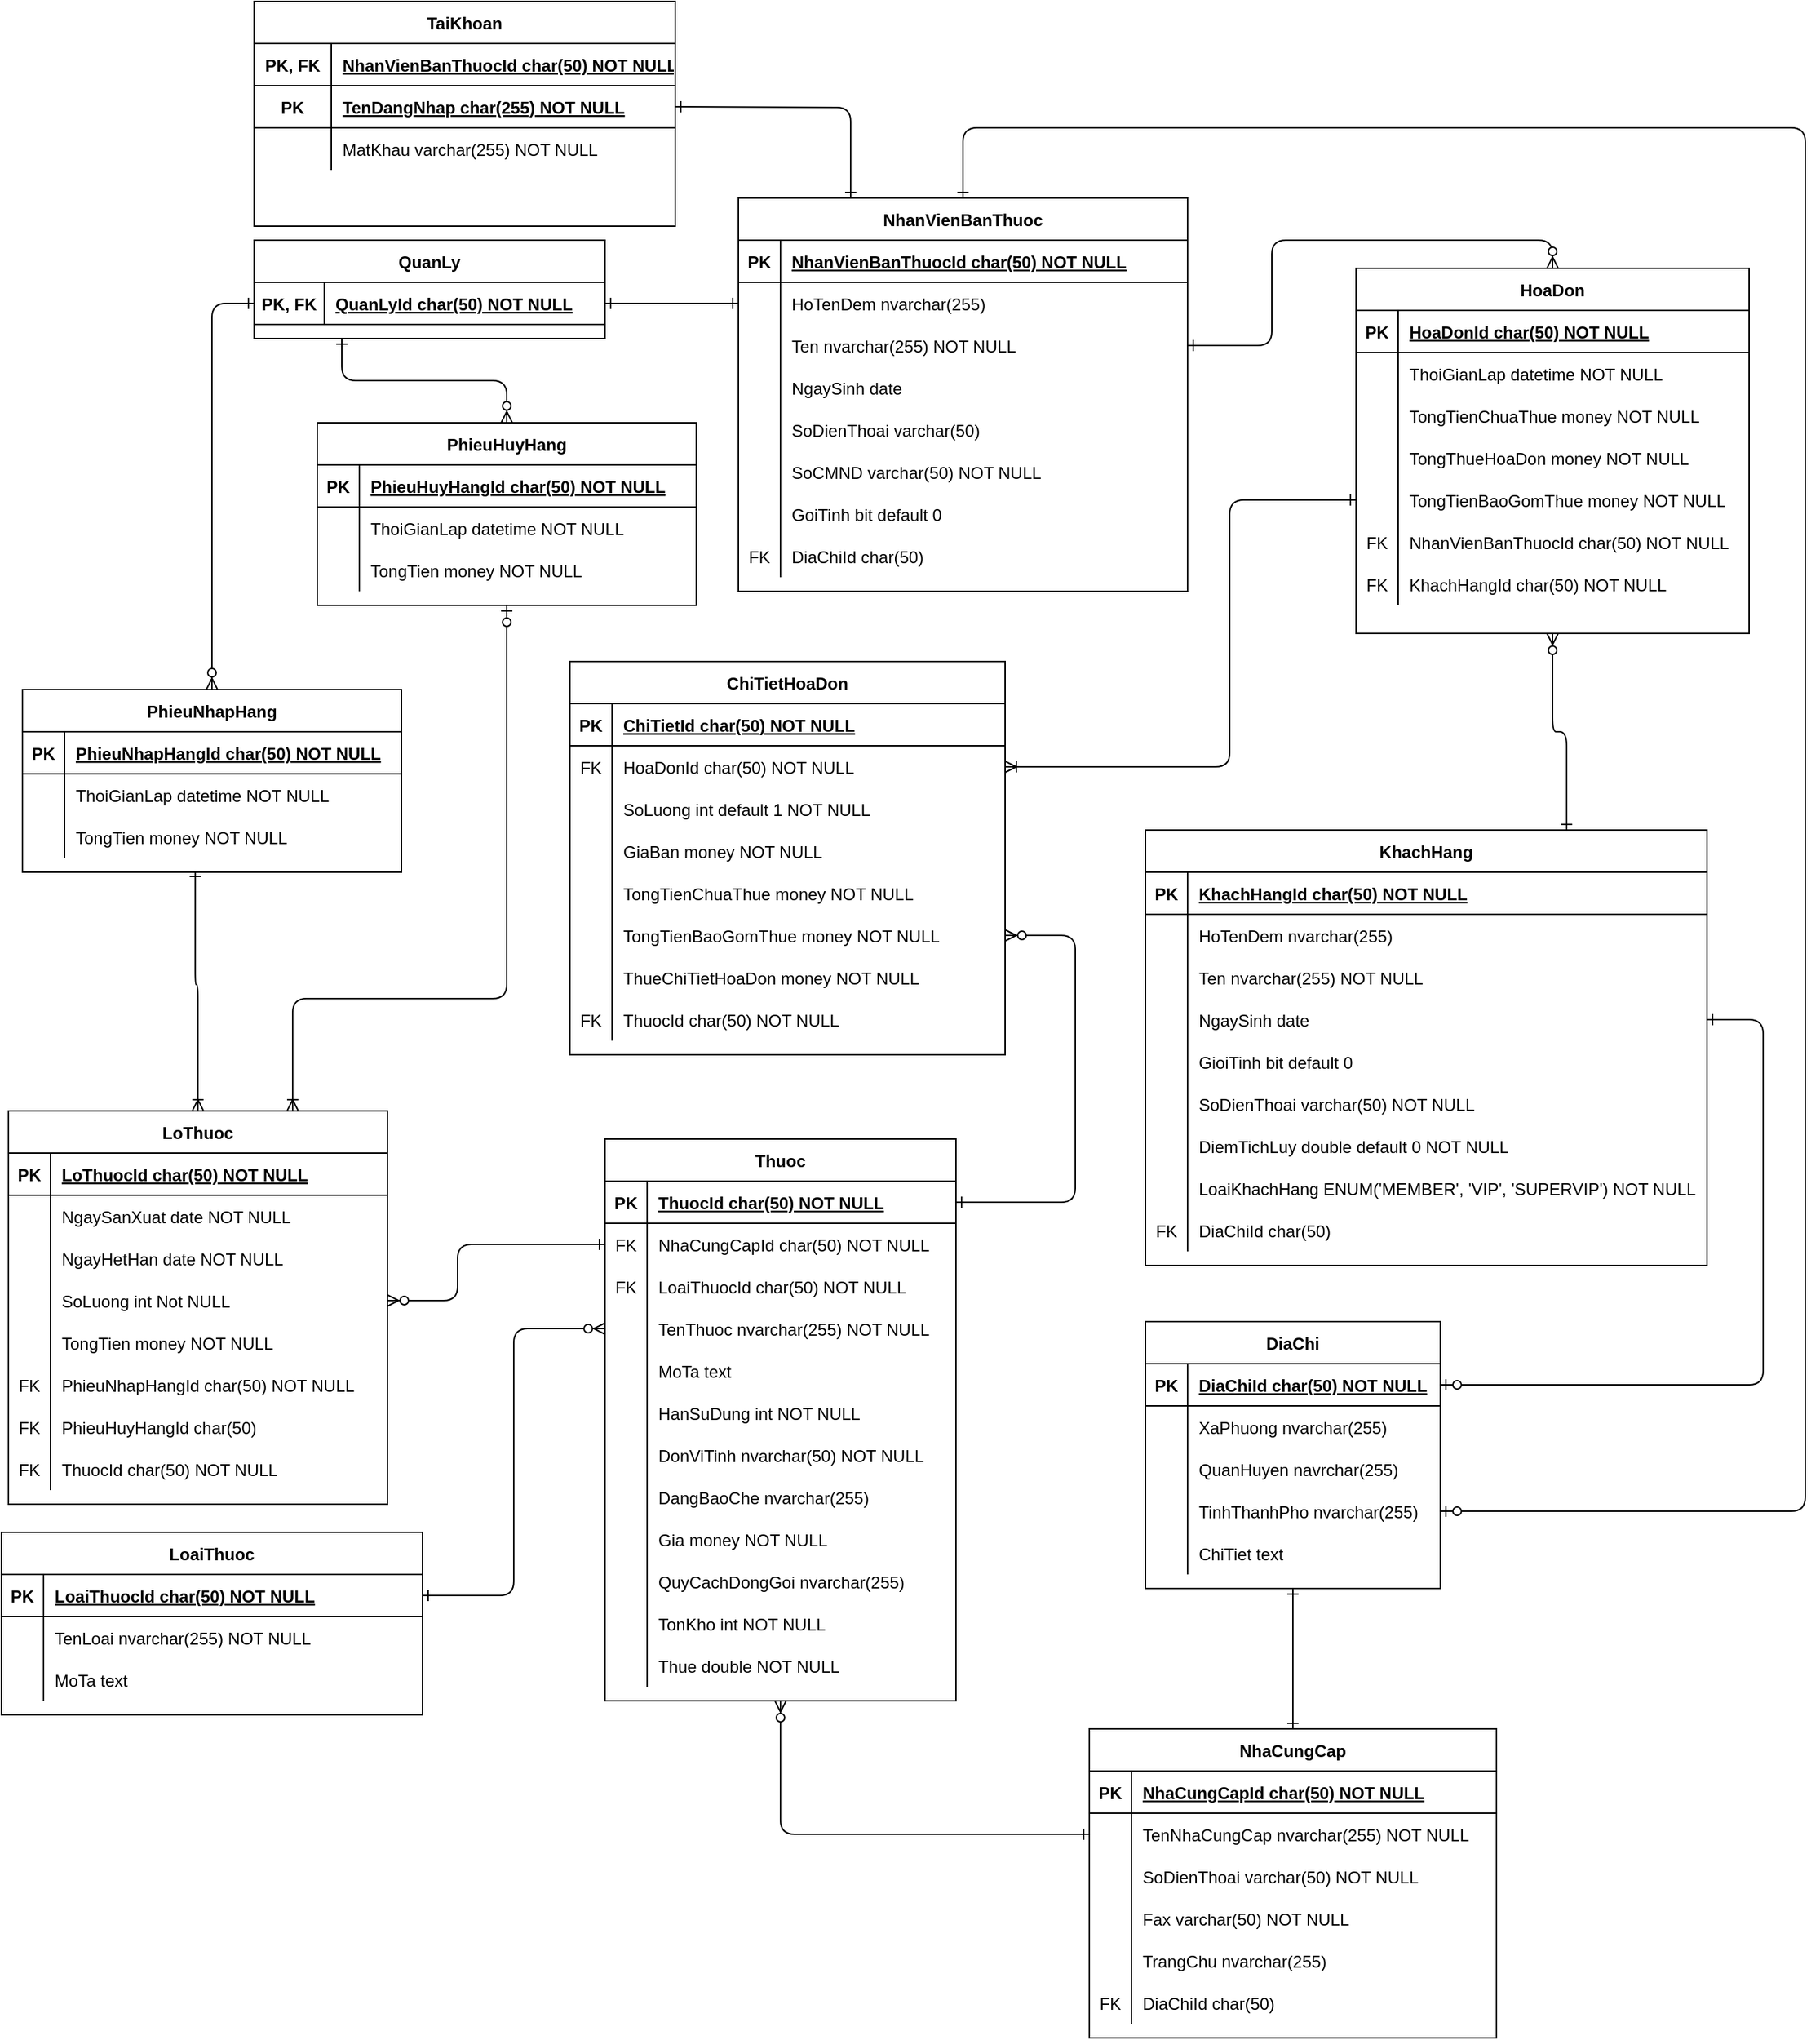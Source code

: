 <mxfile version="13.8.0" type="github">
  <diagram id="R2lEEEUBdFMjLlhIrx00" name="Page-1">
    <mxGraphModel dx="2844" dy="2717" grid="1" gridSize="10" guides="1" tooltips="1" connect="1" arrows="1" fold="1" page="1" pageScale="1" pageWidth="827" pageHeight="1169" math="0" shadow="0" extFonts="Permanent Marker^https://fonts.googleapis.com/css?family=Permanent+Marker">
      <root>
        <mxCell id="0" />
        <mxCell id="1" parent="0" />
        <mxCell id="wWXVBRlieuQ6B5zzAdz_-29" style="edgeStyle=orthogonalEdgeStyle;orthogonalLoop=1;jettySize=auto;html=1;exitX=0;exitY=0.5;exitDx=0;exitDy=0;entryX=1;entryY=0.5;entryDx=0;entryDy=0;endArrow=ERoneToMany;endFill=0;startArrow=ERone;startFill=0;rounded=1;" parent="1" source="wWXVBRlieuQ6B5zzAdz_-17" target="wWXVBRlieuQ6B5zzAdz_-5" edge="1">
          <mxGeometry relative="1" as="geometry">
            <Array as="points">
              <mxPoint x="970" y="-55" />
              <mxPoint x="970" y="135" />
            </Array>
          </mxGeometry>
        </mxCell>
        <mxCell id="wWXVBRlieuQ6B5zzAdz_-67" style="edgeStyle=orthogonalEdgeStyle;rounded=1;orthogonalLoop=1;jettySize=auto;html=1;exitX=1;exitY=0.5;exitDx=0;exitDy=0;entryX=1;entryY=0.5;entryDx=0;entryDy=0;startArrow=ERone;startFill=0;endArrow=ERzeroToMany;endFill=1;" parent="1" source="wWXVBRlieuQ6B5zzAdz_-31" target="wWXVBRlieuQ6B5zzAdz_-23" edge="1">
          <mxGeometry relative="1" as="geometry">
            <Array as="points">
              <mxPoint x="860" y="445" />
              <mxPoint x="860" y="255" />
            </Array>
          </mxGeometry>
        </mxCell>
        <mxCell id="wWXVBRlieuQ6B5zzAdz_-84" style="edgeStyle=orthogonalEdgeStyle;orthogonalLoop=1;jettySize=auto;html=1;exitX=1;exitY=0.5;exitDx=0;exitDy=0;entryX=0;entryY=0.5;entryDx=0;entryDy=0;startArrow=ERone;startFill=0;endArrow=ERzeroToMany;endFill=1;rounded=1;" parent="1" source="wWXVBRlieuQ6B5zzAdz_-72" target="wWXVBRlieuQ6B5zzAdz_-40" edge="1">
          <mxGeometry relative="1" as="geometry" />
        </mxCell>
        <mxCell id="wWXVBRlieuQ6B5zzAdz_-101" style="edgeStyle=orthogonalEdgeStyle;orthogonalLoop=1;jettySize=auto;html=1;exitX=0;exitY=0.5;exitDx=0;exitDy=0;entryX=0.5;entryY=1;entryDx=0;entryDy=0;startArrow=ERone;startFill=0;endArrow=ERzeroToMany;endFill=1;rounded=1;" parent="1" source="wWXVBRlieuQ6B5zzAdz_-89" target="wWXVBRlieuQ6B5zzAdz_-30" edge="1">
          <mxGeometry relative="1" as="geometry" />
        </mxCell>
        <mxCell id="wWXVBRlieuQ6B5zzAdz_-118" style="edgeStyle=orthogonalEdgeStyle;orthogonalLoop=1;jettySize=auto;html=1;exitX=0.5;exitY=1;exitDx=0;exitDy=0;entryX=0.5;entryY=0;entryDx=0;entryDy=0;startArrow=ERone;startFill=0;endArrow=ERone;endFill=0;rounded=1;" parent="1" source="wWXVBRlieuQ6B5zzAdz_-102" target="wWXVBRlieuQ6B5zzAdz_-85" edge="1">
          <mxGeometry relative="1" as="geometry" />
        </mxCell>
        <mxCell id="oz475n8rcZloGftJFRGV-26" style="edgeStyle=orthogonalEdgeStyle;orthogonalLoop=1;jettySize=auto;html=1;exitX=0.5;exitY=0;exitDx=0;exitDy=0;entryX=1;entryY=0.5;entryDx=0;entryDy=0;endArrow=ERone;endFill=0;startArrow=ERzeroToMany;startFill=1;rounded=1;" parent="1" source="C-vyLk0tnHw3VtMMgP7b-2" target="oz475n8rcZloGftJFRGV-11" edge="1">
          <mxGeometry relative="1" as="geometry" />
        </mxCell>
        <mxCell id="oz475n8rcZloGftJFRGV-55" style="edgeStyle=orthogonalEdgeStyle;orthogonalLoop=1;jettySize=auto;html=1;exitX=0.75;exitY=0;exitDx=0;exitDy=0;startArrow=ERone;startFill=0;endArrow=ERzeroToMany;endFill=1;rounded=1;entryX=0.5;entryY=1;entryDx=0;entryDy=0;" parent="1" source="oz475n8rcZloGftJFRGV-30" target="C-vyLk0tnHw3VtMMgP7b-2" edge="1">
          <mxGeometry relative="1" as="geometry" />
        </mxCell>
        <mxCell id="oz475n8rcZloGftJFRGV-60" style="edgeStyle=orthogonalEdgeStyle;orthogonalLoop=1;jettySize=auto;html=1;exitX=1;exitY=0.5;exitDx=0;exitDy=0;startArrow=ERzeroToOne;startFill=1;endArrow=ERone;endFill=0;rounded=1;entryX=0.5;entryY=0;entryDx=0;entryDy=0;" parent="1" source="wWXVBRlieuQ6B5zzAdz_-112" target="oz475n8rcZloGftJFRGV-4" edge="1">
          <mxGeometry relative="1" as="geometry">
            <Array as="points">
              <mxPoint x="1380" y="665" />
              <mxPoint x="1380" y="-320" />
              <mxPoint x="780" y="-320" />
            </Array>
          </mxGeometry>
        </mxCell>
        <mxCell id="oz475n8rcZloGftJFRGV-59" style="edgeStyle=orthogonalEdgeStyle;orthogonalLoop=1;jettySize=auto;html=1;exitX=1;exitY=0.5;exitDx=0;exitDy=0;startArrow=ERone;startFill=0;endArrow=ERzeroToOne;endFill=1;rounded=1;entryX=1;entryY=0.5;entryDx=0;entryDy=0;" parent="1" source="oz475n8rcZloGftJFRGV-40" target="wWXVBRlieuQ6B5zzAdz_-103" edge="1">
          <mxGeometry relative="1" as="geometry">
            <Array as="points">
              <mxPoint x="1350" y="315" />
              <mxPoint x="1350" y="575" />
            </Array>
          </mxGeometry>
        </mxCell>
        <mxCell id="wWXVBRlieuQ6B5zzAdz_-1" value="ChiTietHoaDon" style="shape=table;startSize=30;container=1;collapsible=1;childLayout=tableLayout;fixedRows=1;rowLines=0;fontStyle=1;align=center;resizeLast=1;" parent="1" vertex="1">
          <mxGeometry x="500" y="60" width="310" height="280" as="geometry" />
        </mxCell>
        <mxCell id="wWXVBRlieuQ6B5zzAdz_-2" value="" style="shape=partialRectangle;collapsible=0;dropTarget=0;pointerEvents=0;fillColor=none;top=0;left=0;bottom=1;right=0;points=[[0,0.5],[1,0.5]];portConstraint=eastwest;" parent="wWXVBRlieuQ6B5zzAdz_-1" vertex="1">
          <mxGeometry y="30" width="310" height="30" as="geometry" />
        </mxCell>
        <mxCell id="wWXVBRlieuQ6B5zzAdz_-3" value="PK" style="shape=partialRectangle;connectable=0;fillColor=none;top=0;left=0;bottom=0;right=0;fontStyle=1;overflow=hidden;" parent="wWXVBRlieuQ6B5zzAdz_-2" vertex="1">
          <mxGeometry width="30" height="30" as="geometry" />
        </mxCell>
        <mxCell id="wWXVBRlieuQ6B5zzAdz_-4" value="ChiTietId char(50) NOT NULL" style="shape=partialRectangle;connectable=0;fillColor=none;top=0;left=0;bottom=0;right=0;align=left;spacingLeft=6;fontStyle=5;overflow=hidden;" parent="wWXVBRlieuQ6B5zzAdz_-2" vertex="1">
          <mxGeometry x="30" width="280" height="30" as="geometry" />
        </mxCell>
        <mxCell id="wWXVBRlieuQ6B5zzAdz_-5" value="" style="shape=partialRectangle;collapsible=0;dropTarget=0;pointerEvents=0;fillColor=none;top=0;left=0;bottom=0;right=0;points=[[0,0.5],[1,0.5]];portConstraint=eastwest;" parent="wWXVBRlieuQ6B5zzAdz_-1" vertex="1">
          <mxGeometry y="60" width="310" height="30" as="geometry" />
        </mxCell>
        <mxCell id="wWXVBRlieuQ6B5zzAdz_-6" value="FK" style="shape=partialRectangle;connectable=0;fillColor=none;top=0;left=0;bottom=0;right=0;editable=1;overflow=hidden;" parent="wWXVBRlieuQ6B5zzAdz_-5" vertex="1">
          <mxGeometry width="30" height="30" as="geometry" />
        </mxCell>
        <mxCell id="wWXVBRlieuQ6B5zzAdz_-7" value="HoaDonId char(50) NOT NULL" style="shape=partialRectangle;connectable=0;fillColor=none;top=0;left=0;bottom=0;right=0;align=left;spacingLeft=6;overflow=hidden;" parent="wWXVBRlieuQ6B5zzAdz_-5" vertex="1">
          <mxGeometry x="30" width="280" height="30" as="geometry" />
        </mxCell>
        <mxCell id="wWXVBRlieuQ6B5zzAdz_-8" value="" style="shape=partialRectangle;collapsible=0;dropTarget=0;pointerEvents=0;fillColor=none;top=0;left=0;bottom=0;right=0;points=[[0,0.5],[1,0.5]];portConstraint=eastwest;" parent="wWXVBRlieuQ6B5zzAdz_-1" vertex="1">
          <mxGeometry y="90" width="310" height="30" as="geometry" />
        </mxCell>
        <mxCell id="wWXVBRlieuQ6B5zzAdz_-9" value="" style="shape=partialRectangle;connectable=0;fillColor=none;top=0;left=0;bottom=0;right=0;editable=1;overflow=hidden;" parent="wWXVBRlieuQ6B5zzAdz_-8" vertex="1">
          <mxGeometry width="30" height="30" as="geometry" />
        </mxCell>
        <mxCell id="wWXVBRlieuQ6B5zzAdz_-10" value="SoLuong int default 1 NOT NULL" style="shape=partialRectangle;connectable=0;fillColor=none;top=0;left=0;bottom=0;right=0;align=left;spacingLeft=6;overflow=hidden;" parent="wWXVBRlieuQ6B5zzAdz_-8" vertex="1">
          <mxGeometry x="30" width="280" height="30" as="geometry" />
        </mxCell>
        <mxCell id="wWXVBRlieuQ6B5zzAdz_-11" value="" style="shape=partialRectangle;collapsible=0;dropTarget=0;pointerEvents=0;fillColor=none;top=0;left=0;bottom=0;right=0;points=[[0,0.5],[1,0.5]];portConstraint=eastwest;" parent="wWXVBRlieuQ6B5zzAdz_-1" vertex="1">
          <mxGeometry y="120" width="310" height="30" as="geometry" />
        </mxCell>
        <mxCell id="wWXVBRlieuQ6B5zzAdz_-12" value="" style="shape=partialRectangle;connectable=0;fillColor=none;top=0;left=0;bottom=0;right=0;editable=1;overflow=hidden;" parent="wWXVBRlieuQ6B5zzAdz_-11" vertex="1">
          <mxGeometry width="30" height="30" as="geometry" />
        </mxCell>
        <mxCell id="wWXVBRlieuQ6B5zzAdz_-13" value="GiaBan money NOT NULL" style="shape=partialRectangle;connectable=0;fillColor=none;top=0;left=0;bottom=0;right=0;align=left;spacingLeft=6;overflow=hidden;" parent="wWXVBRlieuQ6B5zzAdz_-11" vertex="1">
          <mxGeometry x="30" width="280" height="30" as="geometry" />
        </mxCell>
        <mxCell id="wWXVBRlieuQ6B5zzAdz_-20" value="" style="shape=partialRectangle;collapsible=0;dropTarget=0;pointerEvents=0;fillColor=none;top=0;left=0;bottom=0;right=0;points=[[0,0.5],[1,0.5]];portConstraint=eastwest;" parent="wWXVBRlieuQ6B5zzAdz_-1" vertex="1">
          <mxGeometry y="150" width="310" height="30" as="geometry" />
        </mxCell>
        <mxCell id="wWXVBRlieuQ6B5zzAdz_-21" value="" style="shape=partialRectangle;connectable=0;fillColor=none;top=0;left=0;bottom=0;right=0;editable=1;overflow=hidden;" parent="wWXVBRlieuQ6B5zzAdz_-20" vertex="1">
          <mxGeometry width="30" height="30" as="geometry" />
        </mxCell>
        <mxCell id="wWXVBRlieuQ6B5zzAdz_-22" value="TongTienChuaThue money NOT NULL" style="shape=partialRectangle;connectable=0;fillColor=none;top=0;left=0;bottom=0;right=0;align=left;spacingLeft=6;overflow=hidden;" parent="wWXVBRlieuQ6B5zzAdz_-20" vertex="1">
          <mxGeometry x="30" width="280" height="30" as="geometry" />
        </mxCell>
        <mxCell id="wWXVBRlieuQ6B5zzAdz_-23" value="" style="shape=partialRectangle;collapsible=0;dropTarget=0;pointerEvents=0;fillColor=none;top=0;left=0;bottom=0;right=0;points=[[0,0.5],[1,0.5]];portConstraint=eastwest;" parent="wWXVBRlieuQ6B5zzAdz_-1" vertex="1">
          <mxGeometry y="180" width="310" height="30" as="geometry" />
        </mxCell>
        <mxCell id="wWXVBRlieuQ6B5zzAdz_-24" value="" style="shape=partialRectangle;connectable=0;fillColor=none;top=0;left=0;bottom=0;right=0;editable=1;overflow=hidden;" parent="wWXVBRlieuQ6B5zzAdz_-23" vertex="1">
          <mxGeometry width="30" height="30" as="geometry" />
        </mxCell>
        <mxCell id="wWXVBRlieuQ6B5zzAdz_-25" value="TongTienBaoGomThue money NOT NULL" style="shape=partialRectangle;connectable=0;fillColor=none;top=0;left=0;bottom=0;right=0;align=left;spacingLeft=6;overflow=hidden;" parent="wWXVBRlieuQ6B5zzAdz_-23" vertex="1">
          <mxGeometry x="30" width="280" height="30" as="geometry" />
        </mxCell>
        <mxCell id="wWXVBRlieuQ6B5zzAdz_-26" value="" style="shape=partialRectangle;collapsible=0;dropTarget=0;pointerEvents=0;fillColor=none;top=0;left=0;bottom=0;right=0;points=[[0,0.5],[1,0.5]];portConstraint=eastwest;" parent="wWXVBRlieuQ6B5zzAdz_-1" vertex="1">
          <mxGeometry y="210" width="310" height="30" as="geometry" />
        </mxCell>
        <mxCell id="wWXVBRlieuQ6B5zzAdz_-27" value="" style="shape=partialRectangle;connectable=0;fillColor=none;top=0;left=0;bottom=0;right=0;editable=1;overflow=hidden;" parent="wWXVBRlieuQ6B5zzAdz_-26" vertex="1">
          <mxGeometry width="30" height="30" as="geometry" />
        </mxCell>
        <mxCell id="wWXVBRlieuQ6B5zzAdz_-28" value="ThueChiTietHoaDon money NOT NULL" style="shape=partialRectangle;connectable=0;fillColor=none;top=0;left=0;bottom=0;right=0;align=left;spacingLeft=6;overflow=hidden;" parent="wWXVBRlieuQ6B5zzAdz_-26" vertex="1">
          <mxGeometry x="30" width="280" height="30" as="geometry" />
        </mxCell>
        <mxCell id="wWXVBRlieuQ6B5zzAdz_-68" value="" style="shape=partialRectangle;collapsible=0;dropTarget=0;pointerEvents=0;fillColor=none;top=0;left=0;bottom=0;right=0;points=[[0,0.5],[1,0.5]];portConstraint=eastwest;" parent="wWXVBRlieuQ6B5zzAdz_-1" vertex="1">
          <mxGeometry y="240" width="310" height="30" as="geometry" />
        </mxCell>
        <mxCell id="wWXVBRlieuQ6B5zzAdz_-69" value="FK" style="shape=partialRectangle;connectable=0;fillColor=none;top=0;left=0;bottom=0;right=0;editable=1;overflow=hidden;" parent="wWXVBRlieuQ6B5zzAdz_-68" vertex="1">
          <mxGeometry width="30" height="30" as="geometry" />
        </mxCell>
        <mxCell id="wWXVBRlieuQ6B5zzAdz_-70" value="ThuocId char(50) NOT NULL" style="shape=partialRectangle;connectable=0;fillColor=none;top=0;left=0;bottom=0;right=0;align=left;spacingLeft=6;overflow=hidden;" parent="wWXVBRlieuQ6B5zzAdz_-68" vertex="1">
          <mxGeometry x="30" width="280" height="30" as="geometry" />
        </mxCell>
        <mxCell id="oz475n8rcZloGftJFRGV-93" style="edgeStyle=orthogonalEdgeStyle;orthogonalLoop=1;jettySize=auto;html=1;exitX=1;exitY=0.5;exitDx=0;exitDy=0;entryX=0;entryY=0.5;entryDx=0;entryDy=0;startArrow=ERzeroToMany;startFill=1;endArrow=ERone;endFill=0;rounded=1;" parent="1" source="oz475n8rcZloGftJFRGV-78" target="wWXVBRlieuQ6B5zzAdz_-34" edge="1">
          <mxGeometry relative="1" as="geometry">
            <Array as="points">
              <mxPoint x="420" y="515" />
              <mxPoint x="420" y="475" />
            </Array>
          </mxGeometry>
        </mxCell>
        <mxCell id="oz475n8rcZloGftJFRGV-108" style="edgeStyle=orthogonalEdgeStyle;orthogonalLoop=1;jettySize=auto;html=1;exitX=1;exitY=0.5;exitDx=0;exitDy=0;entryX=0;entryY=0.5;entryDx=0;entryDy=0;startArrow=ERone;startFill=0;endArrow=ERone;endFill=0;rounded=1;" parent="1" source="oz475n8rcZloGftJFRGV-96" target="oz475n8rcZloGftJFRGV-8" edge="1">
          <mxGeometry relative="1" as="geometry" />
        </mxCell>
        <mxCell id="oz475n8rcZloGftJFRGV-123" style="edgeStyle=orthogonalEdgeStyle;orthogonalLoop=1;jettySize=auto;html=1;startArrow=ERone;startFill=0;endArrow=ERzeroToMany;endFill=1;rounded=1;" parent="1" source="oz475n8rcZloGftJFRGV-96" target="oz475n8rcZloGftJFRGV-109" edge="1">
          <mxGeometry relative="1" as="geometry" />
        </mxCell>
        <mxCell id="oz475n8rcZloGftJFRGV-122" style="edgeStyle=orthogonalEdgeStyle;orthogonalLoop=1;jettySize=auto;html=1;exitX=0.5;exitY=0;exitDx=0;exitDy=0;entryX=0.456;entryY=1.3;entryDx=0;entryDy=0;startArrow=ERoneToMany;startFill=0;endArrow=ERone;endFill=0;rounded=1;entryPerimeter=0;" parent="1" source="oz475n8rcZloGftJFRGV-68" target="oz475n8rcZloGftJFRGV-116" edge="1">
          <mxGeometry relative="1" as="geometry">
            <Array as="points">
              <mxPoint x="235" y="290" />
              <mxPoint x="233" y="290" />
            </Array>
          </mxGeometry>
        </mxCell>
        <mxCell id="C-vyLk0tnHw3VtMMgP7b-2" value="HoaDon" style="shape=table;startSize=30;container=1;collapsible=1;childLayout=tableLayout;fixedRows=1;rowLines=0;fontStyle=1;align=center;resizeLast=1;" parent="1" vertex="1">
          <mxGeometry x="1060" y="-220" width="280" height="260" as="geometry" />
        </mxCell>
        <mxCell id="C-vyLk0tnHw3VtMMgP7b-3" value="" style="shape=partialRectangle;collapsible=0;dropTarget=0;pointerEvents=0;fillColor=none;points=[[0,0.5],[1,0.5]];portConstraint=eastwest;top=0;left=0;right=0;bottom=1;" parent="C-vyLk0tnHw3VtMMgP7b-2" vertex="1">
          <mxGeometry y="30" width="280" height="30" as="geometry" />
        </mxCell>
        <mxCell id="C-vyLk0tnHw3VtMMgP7b-4" value="PK" style="shape=partialRectangle;overflow=hidden;connectable=0;fillColor=none;top=0;left=0;bottom=0;right=0;fontStyle=1;" parent="C-vyLk0tnHw3VtMMgP7b-3" vertex="1">
          <mxGeometry width="30" height="30" as="geometry" />
        </mxCell>
        <mxCell id="C-vyLk0tnHw3VtMMgP7b-5" value="HoaDonId char(50) NOT NULL " style="shape=partialRectangle;overflow=hidden;connectable=0;fillColor=none;top=0;left=0;bottom=0;right=0;align=left;spacingLeft=6;fontStyle=5;" parent="C-vyLk0tnHw3VtMMgP7b-3" vertex="1">
          <mxGeometry x="30" width="250" height="30" as="geometry" />
        </mxCell>
        <mxCell id="C-vyLk0tnHw3VtMMgP7b-6" value="" style="shape=partialRectangle;collapsible=0;dropTarget=0;pointerEvents=0;fillColor=none;points=[[0,0.5],[1,0.5]];portConstraint=eastwest;top=0;left=0;right=0;bottom=0;" parent="C-vyLk0tnHw3VtMMgP7b-2" vertex="1">
          <mxGeometry y="60" width="280" height="30" as="geometry" />
        </mxCell>
        <mxCell id="C-vyLk0tnHw3VtMMgP7b-7" value="" style="shape=partialRectangle;overflow=hidden;connectable=0;fillColor=none;top=0;left=0;bottom=0;right=0;" parent="C-vyLk0tnHw3VtMMgP7b-6" vertex="1">
          <mxGeometry width="30" height="30" as="geometry" />
        </mxCell>
        <mxCell id="C-vyLk0tnHw3VtMMgP7b-8" value="ThoiGianLap datetime NOT NULL" style="shape=partialRectangle;overflow=hidden;connectable=0;fillColor=none;top=0;left=0;bottom=0;right=0;align=left;spacingLeft=6;" parent="C-vyLk0tnHw3VtMMgP7b-6" vertex="1">
          <mxGeometry x="30" width="250" height="30" as="geometry" />
        </mxCell>
        <mxCell id="C-vyLk0tnHw3VtMMgP7b-9" value="" style="shape=partialRectangle;collapsible=0;dropTarget=0;pointerEvents=0;fillColor=none;points=[[0,0.5],[1,0.5]];portConstraint=eastwest;top=0;left=0;right=0;bottom=0;" parent="C-vyLk0tnHw3VtMMgP7b-2" vertex="1">
          <mxGeometry y="90" width="280" height="30" as="geometry" />
        </mxCell>
        <mxCell id="C-vyLk0tnHw3VtMMgP7b-10" value="" style="shape=partialRectangle;overflow=hidden;connectable=0;fillColor=none;top=0;left=0;bottom=0;right=0;" parent="C-vyLk0tnHw3VtMMgP7b-9" vertex="1">
          <mxGeometry width="30" height="30" as="geometry" />
        </mxCell>
        <mxCell id="C-vyLk0tnHw3VtMMgP7b-11" value="TongTienChuaThue money NOT NULL" style="shape=partialRectangle;overflow=hidden;connectable=0;fillColor=none;top=0;left=0;bottom=0;right=0;align=left;spacingLeft=6;" parent="C-vyLk0tnHw3VtMMgP7b-9" vertex="1">
          <mxGeometry x="30" width="250" height="30" as="geometry" />
        </mxCell>
        <mxCell id="wWXVBRlieuQ6B5zzAdz_-14" value="" style="shape=partialRectangle;collapsible=0;dropTarget=0;pointerEvents=0;fillColor=none;points=[[0,0.5],[1,0.5]];portConstraint=eastwest;top=0;left=0;right=0;bottom=0;" parent="C-vyLk0tnHw3VtMMgP7b-2" vertex="1">
          <mxGeometry y="120" width="280" height="30" as="geometry" />
        </mxCell>
        <mxCell id="wWXVBRlieuQ6B5zzAdz_-15" value="" style="shape=partialRectangle;overflow=hidden;connectable=0;fillColor=none;top=0;left=0;bottom=0;right=0;" parent="wWXVBRlieuQ6B5zzAdz_-14" vertex="1">
          <mxGeometry width="30" height="30" as="geometry" />
        </mxCell>
        <mxCell id="wWXVBRlieuQ6B5zzAdz_-16" value="TongThueHoaDon money NOT NULL" style="shape=partialRectangle;overflow=hidden;connectable=0;fillColor=none;top=0;left=0;bottom=0;right=0;align=left;spacingLeft=6;" parent="wWXVBRlieuQ6B5zzAdz_-14" vertex="1">
          <mxGeometry x="30" width="250" height="30" as="geometry" />
        </mxCell>
        <mxCell id="wWXVBRlieuQ6B5zzAdz_-17" value="" style="shape=partialRectangle;collapsible=0;dropTarget=0;pointerEvents=0;fillColor=none;points=[[0,0.5],[1,0.5]];portConstraint=eastwest;top=0;left=0;right=0;bottom=0;" parent="C-vyLk0tnHw3VtMMgP7b-2" vertex="1">
          <mxGeometry y="150" width="280" height="30" as="geometry" />
        </mxCell>
        <mxCell id="wWXVBRlieuQ6B5zzAdz_-18" value="" style="shape=partialRectangle;overflow=hidden;connectable=0;fillColor=none;top=0;left=0;bottom=0;right=0;" parent="wWXVBRlieuQ6B5zzAdz_-17" vertex="1">
          <mxGeometry width="30" height="30" as="geometry" />
        </mxCell>
        <mxCell id="wWXVBRlieuQ6B5zzAdz_-19" value="TongTienBaoGomThue money NOT NULL" style="shape=partialRectangle;overflow=hidden;connectable=0;fillColor=none;top=0;left=0;bottom=0;right=0;align=left;spacingLeft=6;" parent="wWXVBRlieuQ6B5zzAdz_-17" vertex="1">
          <mxGeometry x="30" width="250" height="30" as="geometry" />
        </mxCell>
        <mxCell id="oz475n8rcZloGftJFRGV-27" value="" style="shape=partialRectangle;collapsible=0;dropTarget=0;pointerEvents=0;fillColor=none;points=[[0,0.5],[1,0.5]];portConstraint=eastwest;top=0;left=0;right=0;bottom=0;" parent="C-vyLk0tnHw3VtMMgP7b-2" vertex="1">
          <mxGeometry y="180" width="280" height="30" as="geometry" />
        </mxCell>
        <mxCell id="oz475n8rcZloGftJFRGV-28" value="FK" style="shape=partialRectangle;overflow=hidden;connectable=0;fillColor=none;top=0;left=0;bottom=0;right=0;" parent="oz475n8rcZloGftJFRGV-27" vertex="1">
          <mxGeometry width="30" height="30" as="geometry" />
        </mxCell>
        <mxCell id="oz475n8rcZloGftJFRGV-29" value="NhanVienBanThuocId char(50) NOT NULL" style="shape=partialRectangle;overflow=hidden;connectable=0;fillColor=none;top=0;left=0;bottom=0;right=0;align=left;spacingLeft=6;" parent="oz475n8rcZloGftJFRGV-27" vertex="1">
          <mxGeometry x="30" width="250" height="30" as="geometry" />
        </mxCell>
        <mxCell id="oz475n8rcZloGftJFRGV-56" value="" style="shape=partialRectangle;collapsible=0;dropTarget=0;pointerEvents=0;fillColor=none;points=[[0,0.5],[1,0.5]];portConstraint=eastwest;top=0;left=0;right=0;bottom=0;" parent="C-vyLk0tnHw3VtMMgP7b-2" vertex="1">
          <mxGeometry y="210" width="280" height="30" as="geometry" />
        </mxCell>
        <mxCell id="oz475n8rcZloGftJFRGV-57" value="FK" style="shape=partialRectangle;overflow=hidden;connectable=0;fillColor=none;top=0;left=0;bottom=0;right=0;" parent="oz475n8rcZloGftJFRGV-56" vertex="1">
          <mxGeometry width="30" height="30" as="geometry" />
        </mxCell>
        <mxCell id="oz475n8rcZloGftJFRGV-58" value="KhachHangId char(50) NOT NULL" style="shape=partialRectangle;overflow=hidden;connectable=0;fillColor=none;top=0;left=0;bottom=0;right=0;align=left;spacingLeft=6;" parent="oz475n8rcZloGftJFRGV-56" vertex="1">
          <mxGeometry x="30" width="250" height="30" as="geometry" />
        </mxCell>
        <mxCell id="oz475n8rcZloGftJFRGV-137" style="edgeStyle=orthogonalEdgeStyle;orthogonalLoop=1;jettySize=auto;html=1;exitX=0.25;exitY=1;exitDx=0;exitDy=0;startArrow=ERone;startFill=0;endArrow=ERzeroToMany;endFill=1;rounded=1;" parent="1" source="oz475n8rcZloGftJFRGV-95" target="oz475n8rcZloGftJFRGV-126" edge="1">
          <mxGeometry relative="1" as="geometry" />
        </mxCell>
        <mxCell id="oz475n8rcZloGftJFRGV-136" style="edgeStyle=orthogonalEdgeStyle;orthogonalLoop=1;jettySize=auto;html=1;exitX=0.5;exitY=1;exitDx=0;exitDy=0;entryX=0.75;entryY=0;entryDx=0;entryDy=0;startArrow=ERzeroToOne;startFill=1;endArrow=ERoneToMany;endFill=0;rounded=1;" parent="1" source="oz475n8rcZloGftJFRGV-126" target="oz475n8rcZloGftJFRGV-68" edge="1">
          <mxGeometry relative="1" as="geometry">
            <Array as="points">
              <mxPoint x="455" y="300" />
              <mxPoint x="303" y="300" />
            </Array>
          </mxGeometry>
        </mxCell>
        <mxCell id="wWXVBRlieuQ6B5zzAdz_-30" value="Thuoc" style="shape=table;startSize=30;container=1;collapsible=1;childLayout=tableLayout;fixedRows=1;rowLines=0;fontStyle=1;align=center;resizeLast=1;" parent="1" vertex="1">
          <mxGeometry x="525" y="400" width="250" height="400" as="geometry" />
        </mxCell>
        <mxCell id="wWXVBRlieuQ6B5zzAdz_-31" value="" style="shape=partialRectangle;collapsible=0;dropTarget=0;pointerEvents=0;fillColor=none;top=0;left=0;bottom=1;right=0;points=[[0,0.5],[1,0.5]];portConstraint=eastwest;" parent="wWXVBRlieuQ6B5zzAdz_-30" vertex="1">
          <mxGeometry y="30" width="250" height="30" as="geometry" />
        </mxCell>
        <mxCell id="wWXVBRlieuQ6B5zzAdz_-32" value="PK" style="shape=partialRectangle;connectable=0;fillColor=none;top=0;left=0;bottom=0;right=0;fontStyle=1;overflow=hidden;" parent="wWXVBRlieuQ6B5zzAdz_-31" vertex="1">
          <mxGeometry width="30" height="30" as="geometry" />
        </mxCell>
        <mxCell id="wWXVBRlieuQ6B5zzAdz_-33" value="ThuocId char(50) NOT NULL" style="shape=partialRectangle;connectable=0;fillColor=none;top=0;left=0;bottom=0;right=0;align=left;spacingLeft=6;fontStyle=5;overflow=hidden;" parent="wWXVBRlieuQ6B5zzAdz_-31" vertex="1">
          <mxGeometry x="30" width="220" height="30" as="geometry" />
        </mxCell>
        <mxCell id="wWXVBRlieuQ6B5zzAdz_-34" value="" style="shape=partialRectangle;collapsible=0;dropTarget=0;pointerEvents=0;fillColor=none;top=0;left=0;bottom=0;right=0;points=[[0,0.5],[1,0.5]];portConstraint=eastwest;" parent="wWXVBRlieuQ6B5zzAdz_-30" vertex="1">
          <mxGeometry y="60" width="250" height="30" as="geometry" />
        </mxCell>
        <mxCell id="wWXVBRlieuQ6B5zzAdz_-35" value="FK" style="shape=partialRectangle;connectable=0;fillColor=none;top=0;left=0;bottom=0;right=0;editable=1;overflow=hidden;" parent="wWXVBRlieuQ6B5zzAdz_-34" vertex="1">
          <mxGeometry width="30" height="30" as="geometry" />
        </mxCell>
        <mxCell id="wWXVBRlieuQ6B5zzAdz_-36" value="NhaCungCapId char(50) NOT NULL" style="shape=partialRectangle;connectable=0;fillColor=none;top=0;left=0;bottom=0;right=0;align=left;spacingLeft=6;overflow=hidden;" parent="wWXVBRlieuQ6B5zzAdz_-34" vertex="1">
          <mxGeometry x="30" width="220" height="30" as="geometry" />
        </mxCell>
        <mxCell id="wWXVBRlieuQ6B5zzAdz_-37" value="" style="shape=partialRectangle;collapsible=0;dropTarget=0;pointerEvents=0;fillColor=none;top=0;left=0;bottom=0;right=0;points=[[0,0.5],[1,0.5]];portConstraint=eastwest;" parent="wWXVBRlieuQ6B5zzAdz_-30" vertex="1">
          <mxGeometry y="90" width="250" height="30" as="geometry" />
        </mxCell>
        <mxCell id="wWXVBRlieuQ6B5zzAdz_-38" value="FK" style="shape=partialRectangle;connectable=0;fillColor=none;top=0;left=0;bottom=0;right=0;editable=1;overflow=hidden;" parent="wWXVBRlieuQ6B5zzAdz_-37" vertex="1">
          <mxGeometry width="30" height="30" as="geometry" />
        </mxCell>
        <mxCell id="wWXVBRlieuQ6B5zzAdz_-39" value="LoaiThuocId char(50) NOT NULL" style="shape=partialRectangle;connectable=0;fillColor=none;top=0;left=0;bottom=0;right=0;align=left;spacingLeft=6;overflow=hidden;" parent="wWXVBRlieuQ6B5zzAdz_-37" vertex="1">
          <mxGeometry x="30" width="220" height="30" as="geometry" />
        </mxCell>
        <mxCell id="wWXVBRlieuQ6B5zzAdz_-40" value="" style="shape=partialRectangle;collapsible=0;dropTarget=0;pointerEvents=0;fillColor=none;top=0;left=0;bottom=0;right=0;points=[[0,0.5],[1,0.5]];portConstraint=eastwest;" parent="wWXVBRlieuQ6B5zzAdz_-30" vertex="1">
          <mxGeometry y="120" width="250" height="30" as="geometry" />
        </mxCell>
        <mxCell id="wWXVBRlieuQ6B5zzAdz_-41" value="" style="shape=partialRectangle;connectable=0;fillColor=none;top=0;left=0;bottom=0;right=0;editable=1;overflow=hidden;" parent="wWXVBRlieuQ6B5zzAdz_-40" vertex="1">
          <mxGeometry width="30" height="30" as="geometry" />
        </mxCell>
        <mxCell id="wWXVBRlieuQ6B5zzAdz_-42" value="TenThuoc nvarchar(255) NOT NULL" style="shape=partialRectangle;connectable=0;fillColor=none;top=0;left=0;bottom=0;right=0;align=left;spacingLeft=6;overflow=hidden;" parent="wWXVBRlieuQ6B5zzAdz_-40" vertex="1">
          <mxGeometry x="30" width="220" height="30" as="geometry" />
        </mxCell>
        <mxCell id="wWXVBRlieuQ6B5zzAdz_-43" value="" style="shape=partialRectangle;collapsible=0;dropTarget=0;pointerEvents=0;fillColor=none;top=0;left=0;bottom=0;right=0;points=[[0,0.5],[1,0.5]];portConstraint=eastwest;" parent="wWXVBRlieuQ6B5zzAdz_-30" vertex="1">
          <mxGeometry y="150" width="250" height="30" as="geometry" />
        </mxCell>
        <mxCell id="wWXVBRlieuQ6B5zzAdz_-44" value="" style="shape=partialRectangle;connectable=0;fillColor=none;top=0;left=0;bottom=0;right=0;editable=1;overflow=hidden;" parent="wWXVBRlieuQ6B5zzAdz_-43" vertex="1">
          <mxGeometry width="30" height="30" as="geometry" />
        </mxCell>
        <mxCell id="wWXVBRlieuQ6B5zzAdz_-45" value="MoTa text" style="shape=partialRectangle;connectable=0;fillColor=none;top=0;left=0;bottom=0;right=0;align=left;spacingLeft=6;overflow=hidden;" parent="wWXVBRlieuQ6B5zzAdz_-43" vertex="1">
          <mxGeometry x="30" width="220" height="30" as="geometry" />
        </mxCell>
        <mxCell id="wWXVBRlieuQ6B5zzAdz_-46" value="" style="shape=partialRectangle;collapsible=0;dropTarget=0;pointerEvents=0;fillColor=none;top=0;left=0;bottom=0;right=0;points=[[0,0.5],[1,0.5]];portConstraint=eastwest;" parent="wWXVBRlieuQ6B5zzAdz_-30" vertex="1">
          <mxGeometry y="180" width="250" height="30" as="geometry" />
        </mxCell>
        <mxCell id="wWXVBRlieuQ6B5zzAdz_-47" value="" style="shape=partialRectangle;connectable=0;fillColor=none;top=0;left=0;bottom=0;right=0;editable=1;overflow=hidden;" parent="wWXVBRlieuQ6B5zzAdz_-46" vertex="1">
          <mxGeometry width="30" height="30" as="geometry" />
        </mxCell>
        <mxCell id="wWXVBRlieuQ6B5zzAdz_-48" value="HanSuDung int NOT NULL" style="shape=partialRectangle;connectable=0;fillColor=none;top=0;left=0;bottom=0;right=0;align=left;spacingLeft=6;overflow=hidden;" parent="wWXVBRlieuQ6B5zzAdz_-46" vertex="1">
          <mxGeometry x="30" width="220" height="30" as="geometry" />
        </mxCell>
        <mxCell id="wWXVBRlieuQ6B5zzAdz_-49" value="" style="shape=partialRectangle;collapsible=0;dropTarget=0;pointerEvents=0;fillColor=none;top=0;left=0;bottom=0;right=0;points=[[0,0.5],[1,0.5]];portConstraint=eastwest;" parent="wWXVBRlieuQ6B5zzAdz_-30" vertex="1">
          <mxGeometry y="210" width="250" height="30" as="geometry" />
        </mxCell>
        <mxCell id="wWXVBRlieuQ6B5zzAdz_-50" value="" style="shape=partialRectangle;connectable=0;fillColor=none;top=0;left=0;bottom=0;right=0;editable=1;overflow=hidden;" parent="wWXVBRlieuQ6B5zzAdz_-49" vertex="1">
          <mxGeometry width="30" height="30" as="geometry" />
        </mxCell>
        <mxCell id="wWXVBRlieuQ6B5zzAdz_-51" value="DonViTinh nvarchar(50) NOT NULL" style="shape=partialRectangle;connectable=0;fillColor=none;top=0;left=0;bottom=0;right=0;align=left;spacingLeft=6;overflow=hidden;" parent="wWXVBRlieuQ6B5zzAdz_-49" vertex="1">
          <mxGeometry x="30" width="220" height="30" as="geometry" />
        </mxCell>
        <mxCell id="wWXVBRlieuQ6B5zzAdz_-52" value="" style="shape=partialRectangle;collapsible=0;dropTarget=0;pointerEvents=0;fillColor=none;top=0;left=0;bottom=0;right=0;points=[[0,0.5],[1,0.5]];portConstraint=eastwest;" parent="wWXVBRlieuQ6B5zzAdz_-30" vertex="1">
          <mxGeometry y="240" width="250" height="30" as="geometry" />
        </mxCell>
        <mxCell id="wWXVBRlieuQ6B5zzAdz_-53" value="" style="shape=partialRectangle;connectable=0;fillColor=none;top=0;left=0;bottom=0;right=0;editable=1;overflow=hidden;" parent="wWXVBRlieuQ6B5zzAdz_-52" vertex="1">
          <mxGeometry width="30" height="30" as="geometry" />
        </mxCell>
        <mxCell id="wWXVBRlieuQ6B5zzAdz_-54" value="DangBaoChe nvarchar(255)" style="shape=partialRectangle;connectable=0;fillColor=none;top=0;left=0;bottom=0;right=0;align=left;spacingLeft=6;overflow=hidden;" parent="wWXVBRlieuQ6B5zzAdz_-52" vertex="1">
          <mxGeometry x="30" width="220" height="30" as="geometry" />
        </mxCell>
        <mxCell id="wWXVBRlieuQ6B5zzAdz_-55" value="" style="shape=partialRectangle;collapsible=0;dropTarget=0;pointerEvents=0;fillColor=none;top=0;left=0;bottom=0;right=0;points=[[0,0.5],[1,0.5]];portConstraint=eastwest;" parent="wWXVBRlieuQ6B5zzAdz_-30" vertex="1">
          <mxGeometry y="270" width="250" height="30" as="geometry" />
        </mxCell>
        <mxCell id="wWXVBRlieuQ6B5zzAdz_-56" value="" style="shape=partialRectangle;connectable=0;fillColor=none;top=0;left=0;bottom=0;right=0;editable=1;overflow=hidden;" parent="wWXVBRlieuQ6B5zzAdz_-55" vertex="1">
          <mxGeometry width="30" height="30" as="geometry" />
        </mxCell>
        <mxCell id="wWXVBRlieuQ6B5zzAdz_-57" value="Gia money NOT NULL" style="shape=partialRectangle;connectable=0;fillColor=none;top=0;left=0;bottom=0;right=0;align=left;spacingLeft=6;overflow=hidden;" parent="wWXVBRlieuQ6B5zzAdz_-55" vertex="1">
          <mxGeometry x="30" width="220" height="30" as="geometry" />
        </mxCell>
        <mxCell id="wWXVBRlieuQ6B5zzAdz_-58" value="" style="shape=partialRectangle;collapsible=0;dropTarget=0;pointerEvents=0;fillColor=none;top=0;left=0;bottom=0;right=0;points=[[0,0.5],[1,0.5]];portConstraint=eastwest;" parent="wWXVBRlieuQ6B5zzAdz_-30" vertex="1">
          <mxGeometry y="300" width="250" height="30" as="geometry" />
        </mxCell>
        <mxCell id="wWXVBRlieuQ6B5zzAdz_-59" value="" style="shape=partialRectangle;connectable=0;fillColor=none;top=0;left=0;bottom=0;right=0;editable=1;overflow=hidden;" parent="wWXVBRlieuQ6B5zzAdz_-58" vertex="1">
          <mxGeometry width="30" height="30" as="geometry" />
        </mxCell>
        <mxCell id="wWXVBRlieuQ6B5zzAdz_-60" value="QuyCachDongGoi nvarchar(255)" style="shape=partialRectangle;connectable=0;fillColor=none;top=0;left=0;bottom=0;right=0;align=left;spacingLeft=6;overflow=hidden;" parent="wWXVBRlieuQ6B5zzAdz_-58" vertex="1">
          <mxGeometry x="30" width="220" height="30" as="geometry" />
        </mxCell>
        <mxCell id="wWXVBRlieuQ6B5zzAdz_-61" value="" style="shape=partialRectangle;collapsible=0;dropTarget=0;pointerEvents=0;fillColor=none;top=0;left=0;bottom=0;right=0;points=[[0,0.5],[1,0.5]];portConstraint=eastwest;" parent="wWXVBRlieuQ6B5zzAdz_-30" vertex="1">
          <mxGeometry y="330" width="250" height="30" as="geometry" />
        </mxCell>
        <mxCell id="wWXVBRlieuQ6B5zzAdz_-62" value="" style="shape=partialRectangle;connectable=0;fillColor=none;top=0;left=0;bottom=0;right=0;editable=1;overflow=hidden;" parent="wWXVBRlieuQ6B5zzAdz_-61" vertex="1">
          <mxGeometry width="30" height="30" as="geometry" />
        </mxCell>
        <mxCell id="wWXVBRlieuQ6B5zzAdz_-63" value="TonKho int NOT NULL" style="shape=partialRectangle;connectable=0;fillColor=none;top=0;left=0;bottom=0;right=0;align=left;spacingLeft=6;overflow=hidden;" parent="wWXVBRlieuQ6B5zzAdz_-61" vertex="1">
          <mxGeometry x="30" width="220" height="30" as="geometry" />
        </mxCell>
        <mxCell id="wWXVBRlieuQ6B5zzAdz_-64" value="" style="shape=partialRectangle;collapsible=0;dropTarget=0;pointerEvents=0;fillColor=none;top=0;left=0;bottom=0;right=0;points=[[0,0.5],[1,0.5]];portConstraint=eastwest;" parent="wWXVBRlieuQ6B5zzAdz_-30" vertex="1">
          <mxGeometry y="360" width="250" height="30" as="geometry" />
        </mxCell>
        <mxCell id="wWXVBRlieuQ6B5zzAdz_-65" value="" style="shape=partialRectangle;connectable=0;fillColor=none;top=0;left=0;bottom=0;right=0;editable=1;overflow=hidden;" parent="wWXVBRlieuQ6B5zzAdz_-64" vertex="1">
          <mxGeometry width="30" height="30" as="geometry" />
        </mxCell>
        <mxCell id="wWXVBRlieuQ6B5zzAdz_-66" value="Thue double NOT NULL" style="shape=partialRectangle;connectable=0;fillColor=none;top=0;left=0;bottom=0;right=0;align=left;spacingLeft=6;overflow=hidden;" parent="wWXVBRlieuQ6B5zzAdz_-64" vertex="1">
          <mxGeometry x="30" width="220" height="30" as="geometry" />
        </mxCell>
        <mxCell id="oz475n8rcZloGftJFRGV-30" value="KhachHang" style="shape=table;startSize=30;container=1;collapsible=1;childLayout=tableLayout;fixedRows=1;rowLines=0;fontStyle=1;align=center;resizeLast=1;" parent="1" vertex="1">
          <mxGeometry x="910" y="180" width="400" height="310" as="geometry" />
        </mxCell>
        <mxCell id="oz475n8rcZloGftJFRGV-31" value="" style="shape=partialRectangle;collapsible=0;dropTarget=0;pointerEvents=0;fillColor=none;top=0;left=0;bottom=1;right=0;points=[[0,0.5],[1,0.5]];portConstraint=eastwest;" parent="oz475n8rcZloGftJFRGV-30" vertex="1">
          <mxGeometry y="30" width="400" height="30" as="geometry" />
        </mxCell>
        <mxCell id="oz475n8rcZloGftJFRGV-32" value="PK" style="shape=partialRectangle;connectable=0;fillColor=none;top=0;left=0;bottom=0;right=0;fontStyle=1;overflow=hidden;" parent="oz475n8rcZloGftJFRGV-31" vertex="1">
          <mxGeometry width="30" height="30" as="geometry" />
        </mxCell>
        <mxCell id="oz475n8rcZloGftJFRGV-33" value="KhachHangId char(50) NOT NULL" style="shape=partialRectangle;connectable=0;fillColor=none;top=0;left=0;bottom=0;right=0;align=left;spacingLeft=6;fontStyle=5;overflow=hidden;" parent="oz475n8rcZloGftJFRGV-31" vertex="1">
          <mxGeometry x="30" width="370" height="30" as="geometry" />
        </mxCell>
        <mxCell id="oz475n8rcZloGftJFRGV-34" value="" style="shape=partialRectangle;collapsible=0;dropTarget=0;pointerEvents=0;fillColor=none;top=0;left=0;bottom=0;right=0;points=[[0,0.5],[1,0.5]];portConstraint=eastwest;" parent="oz475n8rcZloGftJFRGV-30" vertex="1">
          <mxGeometry y="60" width="400" height="30" as="geometry" />
        </mxCell>
        <mxCell id="oz475n8rcZloGftJFRGV-35" value="" style="shape=partialRectangle;connectable=0;fillColor=none;top=0;left=0;bottom=0;right=0;editable=1;overflow=hidden;" parent="oz475n8rcZloGftJFRGV-34" vertex="1">
          <mxGeometry width="30" height="30" as="geometry" />
        </mxCell>
        <mxCell id="oz475n8rcZloGftJFRGV-36" value="HoTenDem nvarchar(255)" style="shape=partialRectangle;connectable=0;fillColor=none;top=0;left=0;bottom=0;right=0;align=left;spacingLeft=6;overflow=hidden;" parent="oz475n8rcZloGftJFRGV-34" vertex="1">
          <mxGeometry x="30" width="370" height="30" as="geometry" />
        </mxCell>
        <mxCell id="oz475n8rcZloGftJFRGV-37" value="" style="shape=partialRectangle;collapsible=0;dropTarget=0;pointerEvents=0;fillColor=none;top=0;left=0;bottom=0;right=0;points=[[0,0.5],[1,0.5]];portConstraint=eastwest;" parent="oz475n8rcZloGftJFRGV-30" vertex="1">
          <mxGeometry y="90" width="400" height="30" as="geometry" />
        </mxCell>
        <mxCell id="oz475n8rcZloGftJFRGV-38" value="" style="shape=partialRectangle;connectable=0;fillColor=none;top=0;left=0;bottom=0;right=0;editable=1;overflow=hidden;" parent="oz475n8rcZloGftJFRGV-37" vertex="1">
          <mxGeometry width="30" height="30" as="geometry" />
        </mxCell>
        <mxCell id="oz475n8rcZloGftJFRGV-39" value="Ten nvarchar(255) NOT NULL" style="shape=partialRectangle;connectable=0;fillColor=none;top=0;left=0;bottom=0;right=0;align=left;spacingLeft=6;overflow=hidden;" parent="oz475n8rcZloGftJFRGV-37" vertex="1">
          <mxGeometry x="30" width="370" height="30" as="geometry" />
        </mxCell>
        <mxCell id="oz475n8rcZloGftJFRGV-40" value="" style="shape=partialRectangle;collapsible=0;dropTarget=0;pointerEvents=0;fillColor=none;top=0;left=0;bottom=0;right=0;points=[[0,0.5],[1,0.5]];portConstraint=eastwest;" parent="oz475n8rcZloGftJFRGV-30" vertex="1">
          <mxGeometry y="120" width="400" height="30" as="geometry" />
        </mxCell>
        <mxCell id="oz475n8rcZloGftJFRGV-41" value="" style="shape=partialRectangle;connectable=0;fillColor=none;top=0;left=0;bottom=0;right=0;editable=1;overflow=hidden;" parent="oz475n8rcZloGftJFRGV-40" vertex="1">
          <mxGeometry width="30" height="30" as="geometry" />
        </mxCell>
        <mxCell id="oz475n8rcZloGftJFRGV-42" value="NgaySinh date" style="shape=partialRectangle;connectable=0;fillColor=none;top=0;left=0;bottom=0;right=0;align=left;spacingLeft=6;overflow=hidden;" parent="oz475n8rcZloGftJFRGV-40" vertex="1">
          <mxGeometry x="30" width="370" height="30" as="geometry" />
        </mxCell>
        <mxCell id="oz475n8rcZloGftJFRGV-43" value="" style="shape=partialRectangle;collapsible=0;dropTarget=0;pointerEvents=0;fillColor=none;top=0;left=0;bottom=0;right=0;points=[[0,0.5],[1,0.5]];portConstraint=eastwest;" parent="oz475n8rcZloGftJFRGV-30" vertex="1">
          <mxGeometry y="150" width="400" height="30" as="geometry" />
        </mxCell>
        <mxCell id="oz475n8rcZloGftJFRGV-44" value="" style="shape=partialRectangle;connectable=0;fillColor=none;top=0;left=0;bottom=0;right=0;editable=1;overflow=hidden;" parent="oz475n8rcZloGftJFRGV-43" vertex="1">
          <mxGeometry width="30" height="30" as="geometry" />
        </mxCell>
        <mxCell id="oz475n8rcZloGftJFRGV-45" value="GioiTinh bit default 0" style="shape=partialRectangle;connectable=0;fillColor=none;top=0;left=0;bottom=0;right=0;align=left;spacingLeft=6;overflow=hidden;" parent="oz475n8rcZloGftJFRGV-43" vertex="1">
          <mxGeometry x="30" width="370" height="30" as="geometry" />
        </mxCell>
        <mxCell id="oz475n8rcZloGftJFRGV-46" value="" style="shape=partialRectangle;collapsible=0;dropTarget=0;pointerEvents=0;fillColor=none;top=0;left=0;bottom=0;right=0;points=[[0,0.5],[1,0.5]];portConstraint=eastwest;" parent="oz475n8rcZloGftJFRGV-30" vertex="1">
          <mxGeometry y="180" width="400" height="30" as="geometry" />
        </mxCell>
        <mxCell id="oz475n8rcZloGftJFRGV-47" value="" style="shape=partialRectangle;connectable=0;fillColor=none;top=0;left=0;bottom=0;right=0;editable=1;overflow=hidden;" parent="oz475n8rcZloGftJFRGV-46" vertex="1">
          <mxGeometry width="30" height="30" as="geometry" />
        </mxCell>
        <mxCell id="oz475n8rcZloGftJFRGV-48" value="SoDienThoai varchar(50) NOT NULL" style="shape=partialRectangle;connectable=0;fillColor=none;top=0;left=0;bottom=0;right=0;align=left;spacingLeft=6;overflow=hidden;" parent="oz475n8rcZloGftJFRGV-46" vertex="1">
          <mxGeometry x="30" width="370" height="30" as="geometry" />
        </mxCell>
        <mxCell id="oz475n8rcZloGftJFRGV-49" value="" style="shape=partialRectangle;collapsible=0;dropTarget=0;pointerEvents=0;fillColor=none;top=0;left=0;bottom=0;right=0;points=[[0,0.5],[1,0.5]];portConstraint=eastwest;" parent="oz475n8rcZloGftJFRGV-30" vertex="1">
          <mxGeometry y="210" width="400" height="30" as="geometry" />
        </mxCell>
        <mxCell id="oz475n8rcZloGftJFRGV-50" value="" style="shape=partialRectangle;connectable=0;fillColor=none;top=0;left=0;bottom=0;right=0;editable=1;overflow=hidden;" parent="oz475n8rcZloGftJFRGV-49" vertex="1">
          <mxGeometry width="30" height="30" as="geometry" />
        </mxCell>
        <mxCell id="oz475n8rcZloGftJFRGV-51" value="DiemTichLuy double default 0 NOT NULL" style="shape=partialRectangle;connectable=0;fillColor=none;top=0;left=0;bottom=0;right=0;align=left;spacingLeft=6;overflow=hidden;" parent="oz475n8rcZloGftJFRGV-49" vertex="1">
          <mxGeometry x="30" width="370" height="30" as="geometry" />
        </mxCell>
        <mxCell id="oz475n8rcZloGftJFRGV-52" value="" style="shape=partialRectangle;collapsible=0;dropTarget=0;pointerEvents=0;fillColor=none;top=0;left=0;bottom=0;right=0;points=[[0,0.5],[1,0.5]];portConstraint=eastwest;" parent="oz475n8rcZloGftJFRGV-30" vertex="1">
          <mxGeometry y="240" width="400" height="30" as="geometry" />
        </mxCell>
        <mxCell id="oz475n8rcZloGftJFRGV-53" value="" style="shape=partialRectangle;connectable=0;fillColor=none;top=0;left=0;bottom=0;right=0;editable=1;overflow=hidden;" parent="oz475n8rcZloGftJFRGV-52" vertex="1">
          <mxGeometry width="30" height="30" as="geometry" />
        </mxCell>
        <mxCell id="oz475n8rcZloGftJFRGV-54" value="LoaiKhachHang ENUM(&#39;MEMBER&#39;, &#39;VIP&#39;, &#39;SUPERVIP&#39;) NOT NULL" style="shape=partialRectangle;connectable=0;fillColor=none;top=0;left=0;bottom=0;right=0;align=left;spacingLeft=6;overflow=hidden;" parent="oz475n8rcZloGftJFRGV-52" vertex="1">
          <mxGeometry x="30" width="370" height="30" as="geometry" />
        </mxCell>
        <mxCell id="oz475n8rcZloGftJFRGV-64" value="" style="shape=partialRectangle;collapsible=0;dropTarget=0;pointerEvents=0;fillColor=none;top=0;left=0;bottom=0;right=0;points=[[0,0.5],[1,0.5]];portConstraint=eastwest;" parent="oz475n8rcZloGftJFRGV-30" vertex="1">
          <mxGeometry y="270" width="400" height="30" as="geometry" />
        </mxCell>
        <mxCell id="oz475n8rcZloGftJFRGV-65" value="FK" style="shape=partialRectangle;connectable=0;fillColor=none;top=0;left=0;bottom=0;right=0;editable=1;overflow=hidden;" parent="oz475n8rcZloGftJFRGV-64" vertex="1">
          <mxGeometry width="30" height="30" as="geometry" />
        </mxCell>
        <mxCell id="oz475n8rcZloGftJFRGV-66" value="DiaChiId char(50)" style="shape=partialRectangle;connectable=0;fillColor=none;top=0;left=0;bottom=0;right=0;align=left;spacingLeft=6;overflow=hidden;" parent="oz475n8rcZloGftJFRGV-64" vertex="1">
          <mxGeometry x="30" width="370" height="30" as="geometry" />
        </mxCell>
        <mxCell id="wWXVBRlieuQ6B5zzAdz_-102" value="DiaChi" style="shape=table;startSize=30;container=1;collapsible=1;childLayout=tableLayout;fixedRows=1;rowLines=0;fontStyle=1;align=center;resizeLast=1;" parent="1" vertex="1">
          <mxGeometry x="910" y="530" width="210" height="190" as="geometry" />
        </mxCell>
        <mxCell id="wWXVBRlieuQ6B5zzAdz_-103" value="" style="shape=partialRectangle;collapsible=0;dropTarget=0;pointerEvents=0;fillColor=none;top=0;left=0;bottom=1;right=0;points=[[0,0.5],[1,0.5]];portConstraint=eastwest;" parent="wWXVBRlieuQ6B5zzAdz_-102" vertex="1">
          <mxGeometry y="30" width="210" height="30" as="geometry" />
        </mxCell>
        <mxCell id="wWXVBRlieuQ6B5zzAdz_-104" value="PK" style="shape=partialRectangle;connectable=0;fillColor=none;top=0;left=0;bottom=0;right=0;fontStyle=1;overflow=hidden;" parent="wWXVBRlieuQ6B5zzAdz_-103" vertex="1">
          <mxGeometry width="30" height="30" as="geometry" />
        </mxCell>
        <mxCell id="wWXVBRlieuQ6B5zzAdz_-105" value="DiaChiId char(50) NOT NULL" style="shape=partialRectangle;connectable=0;fillColor=none;top=0;left=0;bottom=0;right=0;align=left;spacingLeft=6;fontStyle=5;overflow=hidden;" parent="wWXVBRlieuQ6B5zzAdz_-103" vertex="1">
          <mxGeometry x="30" width="180" height="30" as="geometry" />
        </mxCell>
        <mxCell id="wWXVBRlieuQ6B5zzAdz_-106" value="" style="shape=partialRectangle;collapsible=0;dropTarget=0;pointerEvents=0;fillColor=none;top=0;left=0;bottom=0;right=0;points=[[0,0.5],[1,0.5]];portConstraint=eastwest;" parent="wWXVBRlieuQ6B5zzAdz_-102" vertex="1">
          <mxGeometry y="60" width="210" height="30" as="geometry" />
        </mxCell>
        <mxCell id="wWXVBRlieuQ6B5zzAdz_-107" value="" style="shape=partialRectangle;connectable=0;fillColor=none;top=0;left=0;bottom=0;right=0;editable=1;overflow=hidden;" parent="wWXVBRlieuQ6B5zzAdz_-106" vertex="1">
          <mxGeometry width="30" height="30" as="geometry" />
        </mxCell>
        <mxCell id="wWXVBRlieuQ6B5zzAdz_-108" value="XaPhuong nvarchar(255)" style="shape=partialRectangle;connectable=0;fillColor=none;top=0;left=0;bottom=0;right=0;align=left;spacingLeft=6;overflow=hidden;" parent="wWXVBRlieuQ6B5zzAdz_-106" vertex="1">
          <mxGeometry x="30" width="180" height="30" as="geometry" />
        </mxCell>
        <mxCell id="wWXVBRlieuQ6B5zzAdz_-109" value="" style="shape=partialRectangle;collapsible=0;dropTarget=0;pointerEvents=0;fillColor=none;top=0;left=0;bottom=0;right=0;points=[[0,0.5],[1,0.5]];portConstraint=eastwest;" parent="wWXVBRlieuQ6B5zzAdz_-102" vertex="1">
          <mxGeometry y="90" width="210" height="30" as="geometry" />
        </mxCell>
        <mxCell id="wWXVBRlieuQ6B5zzAdz_-110" value="" style="shape=partialRectangle;connectable=0;fillColor=none;top=0;left=0;bottom=0;right=0;editable=1;overflow=hidden;" parent="wWXVBRlieuQ6B5zzAdz_-109" vertex="1">
          <mxGeometry width="30" height="30" as="geometry" />
        </mxCell>
        <mxCell id="wWXVBRlieuQ6B5zzAdz_-111" value="QuanHuyen navrchar(255)" style="shape=partialRectangle;connectable=0;fillColor=none;top=0;left=0;bottom=0;right=0;align=left;spacingLeft=6;overflow=hidden;" parent="wWXVBRlieuQ6B5zzAdz_-109" vertex="1">
          <mxGeometry x="30" width="180" height="30" as="geometry" />
        </mxCell>
        <mxCell id="wWXVBRlieuQ6B5zzAdz_-112" value="" style="shape=partialRectangle;collapsible=0;dropTarget=0;pointerEvents=0;fillColor=none;top=0;left=0;bottom=0;right=0;points=[[0,0.5],[1,0.5]];portConstraint=eastwest;" parent="wWXVBRlieuQ6B5zzAdz_-102" vertex="1">
          <mxGeometry y="120" width="210" height="30" as="geometry" />
        </mxCell>
        <mxCell id="wWXVBRlieuQ6B5zzAdz_-113" value="" style="shape=partialRectangle;connectable=0;fillColor=none;top=0;left=0;bottom=0;right=0;editable=1;overflow=hidden;" parent="wWXVBRlieuQ6B5zzAdz_-112" vertex="1">
          <mxGeometry width="30" height="30" as="geometry" />
        </mxCell>
        <mxCell id="wWXVBRlieuQ6B5zzAdz_-114" value="TinhThanhPho nvarchar(255)" style="shape=partialRectangle;connectable=0;fillColor=none;top=0;left=0;bottom=0;right=0;align=left;spacingLeft=6;overflow=hidden;" parent="wWXVBRlieuQ6B5zzAdz_-112" vertex="1">
          <mxGeometry x="30" width="180" height="30" as="geometry" />
        </mxCell>
        <mxCell id="wWXVBRlieuQ6B5zzAdz_-115" value="" style="shape=partialRectangle;collapsible=0;dropTarget=0;pointerEvents=0;fillColor=none;top=0;left=0;bottom=0;right=0;points=[[0,0.5],[1,0.5]];portConstraint=eastwest;" parent="wWXVBRlieuQ6B5zzAdz_-102" vertex="1">
          <mxGeometry y="150" width="210" height="30" as="geometry" />
        </mxCell>
        <mxCell id="wWXVBRlieuQ6B5zzAdz_-116" value="" style="shape=partialRectangle;connectable=0;fillColor=none;top=0;left=0;bottom=0;right=0;editable=1;overflow=hidden;" parent="wWXVBRlieuQ6B5zzAdz_-115" vertex="1">
          <mxGeometry width="30" height="30" as="geometry" />
        </mxCell>
        <mxCell id="wWXVBRlieuQ6B5zzAdz_-117" value="ChiTiet text" style="shape=partialRectangle;connectable=0;fillColor=none;top=0;left=0;bottom=0;right=0;align=left;spacingLeft=6;overflow=hidden;" parent="wWXVBRlieuQ6B5zzAdz_-115" vertex="1">
          <mxGeometry x="30" width="180" height="30" as="geometry" />
        </mxCell>
        <mxCell id="oz475n8rcZloGftJFRGV-4" value="NhanVienBanThuoc" style="shape=table;startSize=30;container=1;collapsible=1;childLayout=tableLayout;fixedRows=1;rowLines=0;fontStyle=1;align=center;resizeLast=1;" parent="1" vertex="1">
          <mxGeometry x="620" y="-270" width="320" height="280" as="geometry" />
        </mxCell>
        <mxCell id="oz475n8rcZloGftJFRGV-5" value="" style="shape=partialRectangle;collapsible=0;dropTarget=0;pointerEvents=0;fillColor=none;top=0;left=0;bottom=1;right=0;points=[[0,0.5],[1,0.5]];portConstraint=eastwest;" parent="oz475n8rcZloGftJFRGV-4" vertex="1">
          <mxGeometry y="30" width="320" height="30" as="geometry" />
        </mxCell>
        <mxCell id="oz475n8rcZloGftJFRGV-6" value="PK" style="shape=partialRectangle;connectable=0;fillColor=none;top=0;left=0;bottom=0;right=0;fontStyle=1;overflow=hidden;" parent="oz475n8rcZloGftJFRGV-5" vertex="1">
          <mxGeometry width="30" height="30" as="geometry" />
        </mxCell>
        <mxCell id="oz475n8rcZloGftJFRGV-7" value="NhanVienBanThuocId char(50) NOT NULL" style="shape=partialRectangle;connectable=0;fillColor=none;top=0;left=0;bottom=0;right=0;align=left;spacingLeft=6;fontStyle=5;overflow=hidden;" parent="oz475n8rcZloGftJFRGV-5" vertex="1">
          <mxGeometry x="30" width="290" height="30" as="geometry" />
        </mxCell>
        <mxCell id="oz475n8rcZloGftJFRGV-8" value="" style="shape=partialRectangle;collapsible=0;dropTarget=0;pointerEvents=0;fillColor=none;top=0;left=0;bottom=0;right=0;points=[[0,0.5],[1,0.5]];portConstraint=eastwest;" parent="oz475n8rcZloGftJFRGV-4" vertex="1">
          <mxGeometry y="60" width="320" height="30" as="geometry" />
        </mxCell>
        <mxCell id="oz475n8rcZloGftJFRGV-9" value="" style="shape=partialRectangle;connectable=0;fillColor=none;top=0;left=0;bottom=0;right=0;editable=1;overflow=hidden;" parent="oz475n8rcZloGftJFRGV-8" vertex="1">
          <mxGeometry width="30" height="30" as="geometry" />
        </mxCell>
        <mxCell id="oz475n8rcZloGftJFRGV-10" value="HoTenDem nvarchar(255)" style="shape=partialRectangle;connectable=0;fillColor=none;top=0;left=0;bottom=0;right=0;align=left;spacingLeft=6;overflow=hidden;" parent="oz475n8rcZloGftJFRGV-8" vertex="1">
          <mxGeometry x="30" width="290" height="30" as="geometry" />
        </mxCell>
        <mxCell id="oz475n8rcZloGftJFRGV-11" value="" style="shape=partialRectangle;collapsible=0;dropTarget=0;pointerEvents=0;fillColor=none;top=0;left=0;bottom=0;right=0;points=[[0,0.5],[1,0.5]];portConstraint=eastwest;" parent="oz475n8rcZloGftJFRGV-4" vertex="1">
          <mxGeometry y="90" width="320" height="30" as="geometry" />
        </mxCell>
        <mxCell id="oz475n8rcZloGftJFRGV-12" value="" style="shape=partialRectangle;connectable=0;fillColor=none;top=0;left=0;bottom=0;right=0;editable=1;overflow=hidden;" parent="oz475n8rcZloGftJFRGV-11" vertex="1">
          <mxGeometry width="30" height="30" as="geometry" />
        </mxCell>
        <mxCell id="oz475n8rcZloGftJFRGV-13" value="Ten nvarchar(255) NOT NULL" style="shape=partialRectangle;connectable=0;fillColor=none;top=0;left=0;bottom=0;right=0;align=left;spacingLeft=6;overflow=hidden;" parent="oz475n8rcZloGftJFRGV-11" vertex="1">
          <mxGeometry x="30" width="290" height="30" as="geometry" />
        </mxCell>
        <mxCell id="oz475n8rcZloGftJFRGV-14" value="" style="shape=partialRectangle;collapsible=0;dropTarget=0;pointerEvents=0;fillColor=none;top=0;left=0;bottom=0;right=0;points=[[0,0.5],[1,0.5]];portConstraint=eastwest;" parent="oz475n8rcZloGftJFRGV-4" vertex="1">
          <mxGeometry y="120" width="320" height="30" as="geometry" />
        </mxCell>
        <mxCell id="oz475n8rcZloGftJFRGV-15" value="" style="shape=partialRectangle;connectable=0;fillColor=none;top=0;left=0;bottom=0;right=0;editable=1;overflow=hidden;" parent="oz475n8rcZloGftJFRGV-14" vertex="1">
          <mxGeometry width="30" height="30" as="geometry" />
        </mxCell>
        <mxCell id="oz475n8rcZloGftJFRGV-16" value="NgaySinh date" style="shape=partialRectangle;connectable=0;fillColor=none;top=0;left=0;bottom=0;right=0;align=left;spacingLeft=6;overflow=hidden;" parent="oz475n8rcZloGftJFRGV-14" vertex="1">
          <mxGeometry x="30" width="290" height="30" as="geometry" />
        </mxCell>
        <mxCell id="oz475n8rcZloGftJFRGV-17" value="" style="shape=partialRectangle;collapsible=0;dropTarget=0;pointerEvents=0;fillColor=none;top=0;left=0;bottom=0;right=0;points=[[0,0.5],[1,0.5]];portConstraint=eastwest;" parent="oz475n8rcZloGftJFRGV-4" vertex="1">
          <mxGeometry y="150" width="320" height="30" as="geometry" />
        </mxCell>
        <mxCell id="oz475n8rcZloGftJFRGV-18" value="" style="shape=partialRectangle;connectable=0;fillColor=none;top=0;left=0;bottom=0;right=0;editable=1;overflow=hidden;" parent="oz475n8rcZloGftJFRGV-17" vertex="1">
          <mxGeometry width="30" height="30" as="geometry" />
        </mxCell>
        <mxCell id="oz475n8rcZloGftJFRGV-19" value="SoDienThoai varchar(50)" style="shape=partialRectangle;connectable=0;fillColor=none;top=0;left=0;bottom=0;right=0;align=left;spacingLeft=6;overflow=hidden;" parent="oz475n8rcZloGftJFRGV-17" vertex="1">
          <mxGeometry x="30" width="290" height="30" as="geometry" />
        </mxCell>
        <mxCell id="oz475n8rcZloGftJFRGV-20" value="" style="shape=partialRectangle;collapsible=0;dropTarget=0;pointerEvents=0;fillColor=none;top=0;left=0;bottom=0;right=0;points=[[0,0.5],[1,0.5]];portConstraint=eastwest;" parent="oz475n8rcZloGftJFRGV-4" vertex="1">
          <mxGeometry y="180" width="320" height="30" as="geometry" />
        </mxCell>
        <mxCell id="oz475n8rcZloGftJFRGV-21" value="" style="shape=partialRectangle;connectable=0;fillColor=none;top=0;left=0;bottom=0;right=0;editable=1;overflow=hidden;" parent="oz475n8rcZloGftJFRGV-20" vertex="1">
          <mxGeometry width="30" height="30" as="geometry" />
        </mxCell>
        <mxCell id="oz475n8rcZloGftJFRGV-22" value="SoCMND varchar(50) NOT NULL" style="shape=partialRectangle;connectable=0;fillColor=none;top=0;left=0;bottom=0;right=0;align=left;spacingLeft=6;overflow=hidden;" parent="oz475n8rcZloGftJFRGV-20" vertex="1">
          <mxGeometry x="30" width="290" height="30" as="geometry" />
        </mxCell>
        <mxCell id="oz475n8rcZloGftJFRGV-23" value="" style="shape=partialRectangle;collapsible=0;dropTarget=0;pointerEvents=0;fillColor=none;top=0;left=0;bottom=0;right=0;points=[[0,0.5],[1,0.5]];portConstraint=eastwest;" parent="oz475n8rcZloGftJFRGV-4" vertex="1">
          <mxGeometry y="210" width="320" height="30" as="geometry" />
        </mxCell>
        <mxCell id="oz475n8rcZloGftJFRGV-24" value="" style="shape=partialRectangle;connectable=0;fillColor=none;top=0;left=0;bottom=0;right=0;editable=1;overflow=hidden;" parent="oz475n8rcZloGftJFRGV-23" vertex="1">
          <mxGeometry width="30" height="30" as="geometry" />
        </mxCell>
        <mxCell id="oz475n8rcZloGftJFRGV-25" value="GoiTinh bit default 0" style="shape=partialRectangle;connectable=0;fillColor=none;top=0;left=0;bottom=0;right=0;align=left;spacingLeft=6;overflow=hidden;" parent="oz475n8rcZloGftJFRGV-23" vertex="1">
          <mxGeometry x="30" width="290" height="30" as="geometry" />
        </mxCell>
        <mxCell id="oz475n8rcZloGftJFRGV-61" value="" style="shape=partialRectangle;collapsible=0;dropTarget=0;pointerEvents=0;fillColor=none;top=0;left=0;bottom=0;right=0;points=[[0,0.5],[1,0.5]];portConstraint=eastwest;" parent="oz475n8rcZloGftJFRGV-4" vertex="1">
          <mxGeometry y="240" width="320" height="30" as="geometry" />
        </mxCell>
        <mxCell id="oz475n8rcZloGftJFRGV-62" value="FK" style="shape=partialRectangle;connectable=0;fillColor=none;top=0;left=0;bottom=0;right=0;editable=1;overflow=hidden;" parent="oz475n8rcZloGftJFRGV-61" vertex="1">
          <mxGeometry width="30" height="30" as="geometry" />
        </mxCell>
        <mxCell id="oz475n8rcZloGftJFRGV-63" value="DiaChiId char(50)" style="shape=partialRectangle;connectable=0;fillColor=none;top=0;left=0;bottom=0;right=0;align=left;spacingLeft=6;overflow=hidden;" parent="oz475n8rcZloGftJFRGV-61" vertex="1">
          <mxGeometry x="30" width="290" height="30" as="geometry" />
        </mxCell>
        <mxCell id="oz475n8rcZloGftJFRGV-95" value="QuanLy" style="shape=table;startSize=30;container=1;collapsible=1;childLayout=tableLayout;fixedRows=1;rowLines=0;fontStyle=1;align=center;resizeLast=1;" parent="1" vertex="1">
          <mxGeometry x="275" y="-240" width="250" height="70" as="geometry" />
        </mxCell>
        <mxCell id="oz475n8rcZloGftJFRGV-96" value="" style="shape=partialRectangle;collapsible=0;dropTarget=0;pointerEvents=0;fillColor=none;top=0;left=0;bottom=1;right=0;points=[[0,0.5],[1,0.5]];portConstraint=eastwest;" parent="oz475n8rcZloGftJFRGV-95" vertex="1">
          <mxGeometry y="30" width="250" height="30" as="geometry" />
        </mxCell>
        <mxCell id="oz475n8rcZloGftJFRGV-97" value="PK, FK" style="shape=partialRectangle;connectable=0;fillColor=none;top=0;left=0;bottom=0;right=0;fontStyle=1;overflow=hidden;" parent="oz475n8rcZloGftJFRGV-96" vertex="1">
          <mxGeometry width="50" height="30" as="geometry" />
        </mxCell>
        <mxCell id="oz475n8rcZloGftJFRGV-98" value="QuanLyId char(50) NOT NULL" style="shape=partialRectangle;connectable=0;fillColor=none;top=0;left=0;bottom=0;right=0;align=left;spacingLeft=6;fontStyle=5;overflow=hidden;" parent="oz475n8rcZloGftJFRGV-96" vertex="1">
          <mxGeometry x="50" width="200" height="30" as="geometry" />
        </mxCell>
        <mxCell id="oz475n8rcZloGftJFRGV-126" value="PhieuHuyHang" style="shape=table;startSize=30;container=1;collapsible=1;childLayout=tableLayout;fixedRows=1;rowLines=0;fontStyle=1;align=center;resizeLast=1;" parent="1" vertex="1">
          <mxGeometry x="320" y="-110" width="270" height="130" as="geometry" />
        </mxCell>
        <mxCell id="oz475n8rcZloGftJFRGV-127" value="" style="shape=partialRectangle;collapsible=0;dropTarget=0;pointerEvents=0;fillColor=none;top=0;left=0;bottom=1;right=0;points=[[0,0.5],[1,0.5]];portConstraint=eastwest;" parent="oz475n8rcZloGftJFRGV-126" vertex="1">
          <mxGeometry y="30" width="270" height="30" as="geometry" />
        </mxCell>
        <mxCell id="oz475n8rcZloGftJFRGV-128" value="PK" style="shape=partialRectangle;connectable=0;fillColor=none;top=0;left=0;bottom=0;right=0;fontStyle=1;overflow=hidden;" parent="oz475n8rcZloGftJFRGV-127" vertex="1">
          <mxGeometry width="30" height="30" as="geometry" />
        </mxCell>
        <mxCell id="oz475n8rcZloGftJFRGV-129" value="PhieuHuyHangId char(50) NOT NULL" style="shape=partialRectangle;connectable=0;fillColor=none;top=0;left=0;bottom=0;right=0;align=left;spacingLeft=6;fontStyle=5;overflow=hidden;" parent="oz475n8rcZloGftJFRGV-127" vertex="1">
          <mxGeometry x="30" width="240" height="30" as="geometry" />
        </mxCell>
        <mxCell id="oz475n8rcZloGftJFRGV-130" value="" style="shape=partialRectangle;collapsible=0;dropTarget=0;pointerEvents=0;fillColor=none;top=0;left=0;bottom=0;right=0;points=[[0,0.5],[1,0.5]];portConstraint=eastwest;" parent="oz475n8rcZloGftJFRGV-126" vertex="1">
          <mxGeometry y="60" width="270" height="30" as="geometry" />
        </mxCell>
        <mxCell id="oz475n8rcZloGftJFRGV-131" value="" style="shape=partialRectangle;connectable=0;fillColor=none;top=0;left=0;bottom=0;right=0;editable=1;overflow=hidden;" parent="oz475n8rcZloGftJFRGV-130" vertex="1">
          <mxGeometry width="30" height="30" as="geometry" />
        </mxCell>
        <mxCell id="oz475n8rcZloGftJFRGV-132" value="ThoiGianLap datetime NOT NULL" style="shape=partialRectangle;connectable=0;fillColor=none;top=0;left=0;bottom=0;right=0;align=left;spacingLeft=6;overflow=hidden;" parent="oz475n8rcZloGftJFRGV-130" vertex="1">
          <mxGeometry x="30" width="240" height="30" as="geometry" />
        </mxCell>
        <mxCell id="oz475n8rcZloGftJFRGV-133" value="" style="shape=partialRectangle;collapsible=0;dropTarget=0;pointerEvents=0;fillColor=none;top=0;left=0;bottom=0;right=0;points=[[0,0.5],[1,0.5]];portConstraint=eastwest;" parent="oz475n8rcZloGftJFRGV-126" vertex="1">
          <mxGeometry y="90" width="270" height="30" as="geometry" />
        </mxCell>
        <mxCell id="oz475n8rcZloGftJFRGV-134" value="" style="shape=partialRectangle;connectable=0;fillColor=none;top=0;left=0;bottom=0;right=0;editable=1;overflow=hidden;" parent="oz475n8rcZloGftJFRGV-133" vertex="1">
          <mxGeometry width="30" height="30" as="geometry" />
        </mxCell>
        <mxCell id="oz475n8rcZloGftJFRGV-135" value="TongTien money NOT NULL" style="shape=partialRectangle;connectable=0;fillColor=none;top=0;left=0;bottom=0;right=0;align=left;spacingLeft=6;overflow=hidden;" parent="oz475n8rcZloGftJFRGV-133" vertex="1">
          <mxGeometry x="30" width="240" height="30" as="geometry" />
        </mxCell>
        <mxCell id="oz475n8rcZloGftJFRGV-109" value="PhieuNhapHang" style="shape=table;startSize=30;container=1;collapsible=1;childLayout=tableLayout;fixedRows=1;rowLines=0;fontStyle=1;align=center;resizeLast=1;" parent="1" vertex="1">
          <mxGeometry x="110" y="80" width="270" height="130" as="geometry" />
        </mxCell>
        <mxCell id="oz475n8rcZloGftJFRGV-110" value="" style="shape=partialRectangle;collapsible=0;dropTarget=0;pointerEvents=0;fillColor=none;top=0;left=0;bottom=1;right=0;points=[[0,0.5],[1,0.5]];portConstraint=eastwest;" parent="oz475n8rcZloGftJFRGV-109" vertex="1">
          <mxGeometry y="30" width="270" height="30" as="geometry" />
        </mxCell>
        <mxCell id="oz475n8rcZloGftJFRGV-111" value="PK" style="shape=partialRectangle;connectable=0;fillColor=none;top=0;left=0;bottom=0;right=0;fontStyle=1;overflow=hidden;" parent="oz475n8rcZloGftJFRGV-110" vertex="1">
          <mxGeometry width="30" height="30" as="geometry" />
        </mxCell>
        <mxCell id="oz475n8rcZloGftJFRGV-112" value="PhieuNhapHangId char(50) NOT NULL" style="shape=partialRectangle;connectable=0;fillColor=none;top=0;left=0;bottom=0;right=0;align=left;spacingLeft=6;fontStyle=5;overflow=hidden;" parent="oz475n8rcZloGftJFRGV-110" vertex="1">
          <mxGeometry x="30" width="240" height="30" as="geometry" />
        </mxCell>
        <mxCell id="oz475n8rcZloGftJFRGV-113" value="" style="shape=partialRectangle;collapsible=0;dropTarget=0;pointerEvents=0;fillColor=none;top=0;left=0;bottom=0;right=0;points=[[0,0.5],[1,0.5]];portConstraint=eastwest;" parent="oz475n8rcZloGftJFRGV-109" vertex="1">
          <mxGeometry y="60" width="270" height="30" as="geometry" />
        </mxCell>
        <mxCell id="oz475n8rcZloGftJFRGV-114" value="" style="shape=partialRectangle;connectable=0;fillColor=none;top=0;left=0;bottom=0;right=0;editable=1;overflow=hidden;" parent="oz475n8rcZloGftJFRGV-113" vertex="1">
          <mxGeometry width="30" height="30" as="geometry" />
        </mxCell>
        <mxCell id="oz475n8rcZloGftJFRGV-115" value="ThoiGianLap datetime NOT NULL" style="shape=partialRectangle;connectable=0;fillColor=none;top=0;left=0;bottom=0;right=0;align=left;spacingLeft=6;overflow=hidden;" parent="oz475n8rcZloGftJFRGV-113" vertex="1">
          <mxGeometry x="30" width="240" height="30" as="geometry" />
        </mxCell>
        <mxCell id="oz475n8rcZloGftJFRGV-116" value="" style="shape=partialRectangle;collapsible=0;dropTarget=0;pointerEvents=0;fillColor=none;top=0;left=0;bottom=0;right=0;points=[[0,0.5],[1,0.5]];portConstraint=eastwest;" parent="oz475n8rcZloGftJFRGV-109" vertex="1">
          <mxGeometry y="90" width="270" height="30" as="geometry" />
        </mxCell>
        <mxCell id="oz475n8rcZloGftJFRGV-117" value="" style="shape=partialRectangle;connectable=0;fillColor=none;top=0;left=0;bottom=0;right=0;editable=1;overflow=hidden;" parent="oz475n8rcZloGftJFRGV-116" vertex="1">
          <mxGeometry width="30" height="30" as="geometry" />
        </mxCell>
        <mxCell id="oz475n8rcZloGftJFRGV-118" value="TongTien money NOT NULL" style="shape=partialRectangle;connectable=0;fillColor=none;top=0;left=0;bottom=0;right=0;align=left;spacingLeft=6;overflow=hidden;" parent="oz475n8rcZloGftJFRGV-116" vertex="1">
          <mxGeometry x="30" width="240" height="30" as="geometry" />
        </mxCell>
        <mxCell id="oz475n8rcZloGftJFRGV-68" value="LoThuoc" style="shape=table;startSize=30;container=1;collapsible=1;childLayout=tableLayout;fixedRows=1;rowLines=0;fontStyle=1;align=center;resizeLast=1;" parent="1" vertex="1">
          <mxGeometry x="100" y="380" width="270" height="280" as="geometry" />
        </mxCell>
        <mxCell id="oz475n8rcZloGftJFRGV-69" value="" style="shape=partialRectangle;collapsible=0;dropTarget=0;pointerEvents=0;fillColor=none;top=0;left=0;bottom=1;right=0;points=[[0,0.5],[1,0.5]];portConstraint=eastwest;" parent="oz475n8rcZloGftJFRGV-68" vertex="1">
          <mxGeometry y="30" width="270" height="30" as="geometry" />
        </mxCell>
        <mxCell id="oz475n8rcZloGftJFRGV-70" value="PK" style="shape=partialRectangle;connectable=0;fillColor=none;top=0;left=0;bottom=0;right=0;fontStyle=1;overflow=hidden;" parent="oz475n8rcZloGftJFRGV-69" vertex="1">
          <mxGeometry width="30" height="30" as="geometry" />
        </mxCell>
        <mxCell id="oz475n8rcZloGftJFRGV-71" value="LoThuocId char(50) NOT NULL" style="shape=partialRectangle;connectable=0;fillColor=none;top=0;left=0;bottom=0;right=0;align=left;spacingLeft=6;fontStyle=5;overflow=hidden;" parent="oz475n8rcZloGftJFRGV-69" vertex="1">
          <mxGeometry x="30" width="240" height="30" as="geometry" />
        </mxCell>
        <mxCell id="oz475n8rcZloGftJFRGV-72" value="" style="shape=partialRectangle;collapsible=0;dropTarget=0;pointerEvents=0;fillColor=none;top=0;left=0;bottom=0;right=0;points=[[0,0.5],[1,0.5]];portConstraint=eastwest;" parent="oz475n8rcZloGftJFRGV-68" vertex="1">
          <mxGeometry y="60" width="270" height="30" as="geometry" />
        </mxCell>
        <mxCell id="oz475n8rcZloGftJFRGV-73" value="" style="shape=partialRectangle;connectable=0;fillColor=none;top=0;left=0;bottom=0;right=0;editable=1;overflow=hidden;" parent="oz475n8rcZloGftJFRGV-72" vertex="1">
          <mxGeometry width="30" height="30" as="geometry" />
        </mxCell>
        <mxCell id="oz475n8rcZloGftJFRGV-74" value="NgaySanXuat date NOT NULL" style="shape=partialRectangle;connectable=0;fillColor=none;top=0;left=0;bottom=0;right=0;align=left;spacingLeft=6;overflow=hidden;" parent="oz475n8rcZloGftJFRGV-72" vertex="1">
          <mxGeometry x="30" width="240" height="30" as="geometry" />
        </mxCell>
        <mxCell id="oz475n8rcZloGftJFRGV-75" value="" style="shape=partialRectangle;collapsible=0;dropTarget=0;pointerEvents=0;fillColor=none;top=0;left=0;bottom=0;right=0;points=[[0,0.5],[1,0.5]];portConstraint=eastwest;" parent="oz475n8rcZloGftJFRGV-68" vertex="1">
          <mxGeometry y="90" width="270" height="30" as="geometry" />
        </mxCell>
        <mxCell id="oz475n8rcZloGftJFRGV-76" value="" style="shape=partialRectangle;connectable=0;fillColor=none;top=0;left=0;bottom=0;right=0;editable=1;overflow=hidden;" parent="oz475n8rcZloGftJFRGV-75" vertex="1">
          <mxGeometry width="30" height="30" as="geometry" />
        </mxCell>
        <mxCell id="oz475n8rcZloGftJFRGV-77" value="NgayHetHan date NOT NULL" style="shape=partialRectangle;connectable=0;fillColor=none;top=0;left=0;bottom=0;right=0;align=left;spacingLeft=6;overflow=hidden;" parent="oz475n8rcZloGftJFRGV-75" vertex="1">
          <mxGeometry x="30" width="240" height="30" as="geometry" />
        </mxCell>
        <mxCell id="oz475n8rcZloGftJFRGV-78" value="" style="shape=partialRectangle;collapsible=0;dropTarget=0;pointerEvents=0;fillColor=none;top=0;left=0;bottom=0;right=0;points=[[0,0.5],[1,0.5]];portConstraint=eastwest;" parent="oz475n8rcZloGftJFRGV-68" vertex="1">
          <mxGeometry y="120" width="270" height="30" as="geometry" />
        </mxCell>
        <mxCell id="oz475n8rcZloGftJFRGV-79" value="" style="shape=partialRectangle;connectable=0;fillColor=none;top=0;left=0;bottom=0;right=0;editable=1;overflow=hidden;" parent="oz475n8rcZloGftJFRGV-78" vertex="1">
          <mxGeometry width="30" height="30" as="geometry" />
        </mxCell>
        <mxCell id="oz475n8rcZloGftJFRGV-80" value="SoLuong int Not NULL" style="shape=partialRectangle;connectable=0;fillColor=none;top=0;left=0;bottom=0;right=0;align=left;spacingLeft=6;overflow=hidden;" parent="oz475n8rcZloGftJFRGV-78" vertex="1">
          <mxGeometry x="30" width="240" height="30" as="geometry" />
        </mxCell>
        <mxCell id="oz475n8rcZloGftJFRGV-81" value="" style="shape=partialRectangle;collapsible=0;dropTarget=0;pointerEvents=0;fillColor=none;top=0;left=0;bottom=0;right=0;points=[[0,0.5],[1,0.5]];portConstraint=eastwest;" parent="oz475n8rcZloGftJFRGV-68" vertex="1">
          <mxGeometry y="150" width="270" height="30" as="geometry" />
        </mxCell>
        <mxCell id="oz475n8rcZloGftJFRGV-82" value="" style="shape=partialRectangle;connectable=0;fillColor=none;top=0;left=0;bottom=0;right=0;editable=1;overflow=hidden;" parent="oz475n8rcZloGftJFRGV-81" vertex="1">
          <mxGeometry width="30" height="30" as="geometry" />
        </mxCell>
        <mxCell id="oz475n8rcZloGftJFRGV-83" value="TongTien money NOT NULL" style="shape=partialRectangle;connectable=0;fillColor=none;top=0;left=0;bottom=0;right=0;align=left;spacingLeft=6;overflow=hidden;" parent="oz475n8rcZloGftJFRGV-81" vertex="1">
          <mxGeometry x="30" width="240" height="30" as="geometry" />
        </mxCell>
        <mxCell id="oz475n8rcZloGftJFRGV-84" value="" style="shape=partialRectangle;collapsible=0;dropTarget=0;pointerEvents=0;fillColor=none;top=0;left=0;bottom=0;right=0;points=[[0,0.5],[1,0.5]];portConstraint=eastwest;" parent="oz475n8rcZloGftJFRGV-68" vertex="1">
          <mxGeometry y="180" width="270" height="30" as="geometry" />
        </mxCell>
        <mxCell id="oz475n8rcZloGftJFRGV-85" value="FK" style="shape=partialRectangle;connectable=0;fillColor=none;top=0;left=0;bottom=0;right=0;editable=1;overflow=hidden;" parent="oz475n8rcZloGftJFRGV-84" vertex="1">
          <mxGeometry width="30" height="30" as="geometry" />
        </mxCell>
        <mxCell id="oz475n8rcZloGftJFRGV-86" value="PhieuNhapHangId char(50) NOT NULL" style="shape=partialRectangle;connectable=0;fillColor=none;top=0;left=0;bottom=0;right=0;align=left;spacingLeft=6;overflow=hidden;" parent="oz475n8rcZloGftJFRGV-84" vertex="1">
          <mxGeometry x="30" width="240" height="30" as="geometry" />
        </mxCell>
        <mxCell id="oz475n8rcZloGftJFRGV-87" value="" style="shape=partialRectangle;collapsible=0;dropTarget=0;pointerEvents=0;fillColor=none;top=0;left=0;bottom=0;right=0;points=[[0,0.5],[1,0.5]];portConstraint=eastwest;" parent="oz475n8rcZloGftJFRGV-68" vertex="1">
          <mxGeometry y="210" width="270" height="30" as="geometry" />
        </mxCell>
        <mxCell id="oz475n8rcZloGftJFRGV-88" value="FK" style="shape=partialRectangle;connectable=0;fillColor=none;top=0;left=0;bottom=0;right=0;editable=1;overflow=hidden;" parent="oz475n8rcZloGftJFRGV-87" vertex="1">
          <mxGeometry width="30" height="30" as="geometry" />
        </mxCell>
        <mxCell id="oz475n8rcZloGftJFRGV-89" value="PhieuHuyHangId char(50)" style="shape=partialRectangle;connectable=0;fillColor=none;top=0;left=0;bottom=0;right=0;align=left;spacingLeft=6;overflow=hidden;" parent="oz475n8rcZloGftJFRGV-87" vertex="1">
          <mxGeometry x="30" width="240" height="30" as="geometry" />
        </mxCell>
        <mxCell id="oz475n8rcZloGftJFRGV-90" value="" style="shape=partialRectangle;collapsible=0;dropTarget=0;pointerEvents=0;fillColor=none;top=0;left=0;bottom=0;right=0;points=[[0,0.5],[1,0.5]];portConstraint=eastwest;" parent="oz475n8rcZloGftJFRGV-68" vertex="1">
          <mxGeometry y="240" width="270" height="30" as="geometry" />
        </mxCell>
        <mxCell id="oz475n8rcZloGftJFRGV-91" value="FK" style="shape=partialRectangle;connectable=0;fillColor=none;top=0;left=0;bottom=0;right=0;editable=1;overflow=hidden;" parent="oz475n8rcZloGftJFRGV-90" vertex="1">
          <mxGeometry width="30" height="30" as="geometry" />
        </mxCell>
        <mxCell id="oz475n8rcZloGftJFRGV-92" value="ThuocId char(50) NOT NULL" style="shape=partialRectangle;connectable=0;fillColor=none;top=0;left=0;bottom=0;right=0;align=left;spacingLeft=6;overflow=hidden;" parent="oz475n8rcZloGftJFRGV-90" vertex="1">
          <mxGeometry x="30" width="240" height="30" as="geometry" />
        </mxCell>
        <mxCell id="wWXVBRlieuQ6B5zzAdz_-71" value="LoaiThuoc" style="shape=table;startSize=30;container=1;collapsible=1;childLayout=tableLayout;fixedRows=1;rowLines=0;fontStyle=1;align=center;resizeLast=1;" parent="1" vertex="1">
          <mxGeometry x="95" y="680" width="300" height="130" as="geometry" />
        </mxCell>
        <mxCell id="wWXVBRlieuQ6B5zzAdz_-72" value="" style="shape=partialRectangle;collapsible=0;dropTarget=0;pointerEvents=0;fillColor=none;top=0;left=0;bottom=1;right=0;points=[[0,0.5],[1,0.5]];portConstraint=eastwest;" parent="wWXVBRlieuQ6B5zzAdz_-71" vertex="1">
          <mxGeometry y="30" width="300" height="30" as="geometry" />
        </mxCell>
        <mxCell id="wWXVBRlieuQ6B5zzAdz_-73" value="PK" style="shape=partialRectangle;connectable=0;fillColor=none;top=0;left=0;bottom=0;right=0;fontStyle=1;overflow=hidden;" parent="wWXVBRlieuQ6B5zzAdz_-72" vertex="1">
          <mxGeometry width="30" height="30" as="geometry" />
        </mxCell>
        <mxCell id="wWXVBRlieuQ6B5zzAdz_-74" value="LoaiThuocId char(50) NOT NULL" style="shape=partialRectangle;connectable=0;fillColor=none;top=0;left=0;bottom=0;right=0;align=left;spacingLeft=6;fontStyle=5;overflow=hidden;" parent="wWXVBRlieuQ6B5zzAdz_-72" vertex="1">
          <mxGeometry x="30" width="270" height="30" as="geometry" />
        </mxCell>
        <mxCell id="wWXVBRlieuQ6B5zzAdz_-75" value="" style="shape=partialRectangle;collapsible=0;dropTarget=0;pointerEvents=0;fillColor=none;top=0;left=0;bottom=0;right=0;points=[[0,0.5],[1,0.5]];portConstraint=eastwest;" parent="wWXVBRlieuQ6B5zzAdz_-71" vertex="1">
          <mxGeometry y="60" width="300" height="30" as="geometry" />
        </mxCell>
        <mxCell id="wWXVBRlieuQ6B5zzAdz_-76" value="" style="shape=partialRectangle;connectable=0;fillColor=none;top=0;left=0;bottom=0;right=0;editable=1;overflow=hidden;" parent="wWXVBRlieuQ6B5zzAdz_-75" vertex="1">
          <mxGeometry width="30" height="30" as="geometry" />
        </mxCell>
        <mxCell id="wWXVBRlieuQ6B5zzAdz_-77" value="TenLoai nvarchar(255) NOT NULL" style="shape=partialRectangle;connectable=0;fillColor=none;top=0;left=0;bottom=0;right=0;align=left;spacingLeft=6;overflow=hidden;" parent="wWXVBRlieuQ6B5zzAdz_-75" vertex="1">
          <mxGeometry x="30" width="270" height="30" as="geometry" />
        </mxCell>
        <mxCell id="wWXVBRlieuQ6B5zzAdz_-78" value="" style="shape=partialRectangle;collapsible=0;dropTarget=0;pointerEvents=0;fillColor=none;top=0;left=0;bottom=0;right=0;points=[[0,0.5],[1,0.5]];portConstraint=eastwest;" parent="wWXVBRlieuQ6B5zzAdz_-71" vertex="1">
          <mxGeometry y="90" width="300" height="30" as="geometry" />
        </mxCell>
        <mxCell id="wWXVBRlieuQ6B5zzAdz_-79" value="" style="shape=partialRectangle;connectable=0;fillColor=none;top=0;left=0;bottom=0;right=0;editable=1;overflow=hidden;" parent="wWXVBRlieuQ6B5zzAdz_-78" vertex="1">
          <mxGeometry width="30" height="30" as="geometry" />
        </mxCell>
        <mxCell id="wWXVBRlieuQ6B5zzAdz_-80" value="MoTa text" style="shape=partialRectangle;connectable=0;fillColor=none;top=0;left=0;bottom=0;right=0;align=left;spacingLeft=6;overflow=hidden;" parent="wWXVBRlieuQ6B5zzAdz_-78" vertex="1">
          <mxGeometry x="30" width="270" height="30" as="geometry" />
        </mxCell>
        <mxCell id="wWXVBRlieuQ6B5zzAdz_-85" value="NhaCungCap" style="shape=table;startSize=30;container=1;collapsible=1;childLayout=tableLayout;fixedRows=1;rowLines=0;fontStyle=1;align=center;resizeLast=1;" parent="1" vertex="1">
          <mxGeometry x="870" y="820" width="290" height="220" as="geometry" />
        </mxCell>
        <mxCell id="wWXVBRlieuQ6B5zzAdz_-86" value="" style="shape=partialRectangle;collapsible=0;dropTarget=0;pointerEvents=0;fillColor=none;top=0;left=0;bottom=1;right=0;points=[[0,0.5],[1,0.5]];portConstraint=eastwest;" parent="wWXVBRlieuQ6B5zzAdz_-85" vertex="1">
          <mxGeometry y="30" width="290" height="30" as="geometry" />
        </mxCell>
        <mxCell id="wWXVBRlieuQ6B5zzAdz_-87" value="PK" style="shape=partialRectangle;connectable=0;fillColor=none;top=0;left=0;bottom=0;right=0;fontStyle=1;overflow=hidden;" parent="wWXVBRlieuQ6B5zzAdz_-86" vertex="1">
          <mxGeometry width="30" height="30" as="geometry" />
        </mxCell>
        <mxCell id="wWXVBRlieuQ6B5zzAdz_-88" value="NhaCungCapId char(50) NOT NULL" style="shape=partialRectangle;connectable=0;fillColor=none;top=0;left=0;bottom=0;right=0;align=left;spacingLeft=6;fontStyle=5;overflow=hidden;" parent="wWXVBRlieuQ6B5zzAdz_-86" vertex="1">
          <mxGeometry x="30" width="260" height="30" as="geometry" />
        </mxCell>
        <mxCell id="wWXVBRlieuQ6B5zzAdz_-89" value="" style="shape=partialRectangle;collapsible=0;dropTarget=0;pointerEvents=0;fillColor=none;top=0;left=0;bottom=0;right=0;points=[[0,0.5],[1,0.5]];portConstraint=eastwest;" parent="wWXVBRlieuQ6B5zzAdz_-85" vertex="1">
          <mxGeometry y="60" width="290" height="30" as="geometry" />
        </mxCell>
        <mxCell id="wWXVBRlieuQ6B5zzAdz_-90" value="" style="shape=partialRectangle;connectable=0;fillColor=none;top=0;left=0;bottom=0;right=0;editable=1;overflow=hidden;" parent="wWXVBRlieuQ6B5zzAdz_-89" vertex="1">
          <mxGeometry width="30" height="30" as="geometry" />
        </mxCell>
        <mxCell id="wWXVBRlieuQ6B5zzAdz_-91" value="TenNhaCungCap nvarchar(255) NOT NULL" style="shape=partialRectangle;connectable=0;fillColor=none;top=0;left=0;bottom=0;right=0;align=left;spacingLeft=6;overflow=hidden;" parent="wWXVBRlieuQ6B5zzAdz_-89" vertex="1">
          <mxGeometry x="30" width="260" height="30" as="geometry" />
        </mxCell>
        <mxCell id="wWXVBRlieuQ6B5zzAdz_-92" value="" style="shape=partialRectangle;collapsible=0;dropTarget=0;pointerEvents=0;fillColor=none;top=0;left=0;bottom=0;right=0;points=[[0,0.5],[1,0.5]];portConstraint=eastwest;" parent="wWXVBRlieuQ6B5zzAdz_-85" vertex="1">
          <mxGeometry y="90" width="290" height="30" as="geometry" />
        </mxCell>
        <mxCell id="wWXVBRlieuQ6B5zzAdz_-93" value="" style="shape=partialRectangle;connectable=0;fillColor=none;top=0;left=0;bottom=0;right=0;editable=1;overflow=hidden;" parent="wWXVBRlieuQ6B5zzAdz_-92" vertex="1">
          <mxGeometry width="30" height="30" as="geometry" />
        </mxCell>
        <mxCell id="wWXVBRlieuQ6B5zzAdz_-94" value="SoDienThoai varchar(50) NOT NULL" style="shape=partialRectangle;connectable=0;fillColor=none;top=0;left=0;bottom=0;right=0;align=left;spacingLeft=6;overflow=hidden;" parent="wWXVBRlieuQ6B5zzAdz_-92" vertex="1">
          <mxGeometry x="30" width="260" height="30" as="geometry" />
        </mxCell>
        <mxCell id="wWXVBRlieuQ6B5zzAdz_-95" value="" style="shape=partialRectangle;collapsible=0;dropTarget=0;pointerEvents=0;fillColor=none;top=0;left=0;bottom=0;right=0;points=[[0,0.5],[1,0.5]];portConstraint=eastwest;" parent="wWXVBRlieuQ6B5zzAdz_-85" vertex="1">
          <mxGeometry y="120" width="290" height="30" as="geometry" />
        </mxCell>
        <mxCell id="wWXVBRlieuQ6B5zzAdz_-96" value="" style="shape=partialRectangle;connectable=0;fillColor=none;top=0;left=0;bottom=0;right=0;editable=1;overflow=hidden;" parent="wWXVBRlieuQ6B5zzAdz_-95" vertex="1">
          <mxGeometry width="30" height="30" as="geometry" />
        </mxCell>
        <mxCell id="wWXVBRlieuQ6B5zzAdz_-97" value="Fax varchar(50) NOT NULL" style="shape=partialRectangle;connectable=0;fillColor=none;top=0;left=0;bottom=0;right=0;align=left;spacingLeft=6;overflow=hidden;" parent="wWXVBRlieuQ6B5zzAdz_-95" vertex="1">
          <mxGeometry x="30" width="260" height="30" as="geometry" />
        </mxCell>
        <mxCell id="wWXVBRlieuQ6B5zzAdz_-98" value="" style="shape=partialRectangle;collapsible=0;dropTarget=0;pointerEvents=0;fillColor=none;top=0;left=0;bottom=0;right=0;points=[[0,0.5],[1,0.5]];portConstraint=eastwest;" parent="wWXVBRlieuQ6B5zzAdz_-85" vertex="1">
          <mxGeometry y="150" width="290" height="30" as="geometry" />
        </mxCell>
        <mxCell id="wWXVBRlieuQ6B5zzAdz_-99" value="" style="shape=partialRectangle;connectable=0;fillColor=none;top=0;left=0;bottom=0;right=0;editable=1;overflow=hidden;" parent="wWXVBRlieuQ6B5zzAdz_-98" vertex="1">
          <mxGeometry width="30" height="30" as="geometry" />
        </mxCell>
        <mxCell id="wWXVBRlieuQ6B5zzAdz_-100" value="TrangChu nvarchar(255)" style="shape=partialRectangle;connectable=0;fillColor=none;top=0;left=0;bottom=0;right=0;align=left;spacingLeft=6;overflow=hidden;" parent="wWXVBRlieuQ6B5zzAdz_-98" vertex="1">
          <mxGeometry x="30" width="260" height="30" as="geometry" />
        </mxCell>
        <mxCell id="oz475n8rcZloGftJFRGV-1" value="" style="shape=partialRectangle;collapsible=0;dropTarget=0;pointerEvents=0;fillColor=none;top=0;left=0;bottom=0;right=0;points=[[0,0.5],[1,0.5]];portConstraint=eastwest;" parent="wWXVBRlieuQ6B5zzAdz_-85" vertex="1">
          <mxGeometry y="180" width="290" height="30" as="geometry" />
        </mxCell>
        <mxCell id="oz475n8rcZloGftJFRGV-2" value="FK" style="shape=partialRectangle;connectable=0;fillColor=none;top=0;left=0;bottom=0;right=0;editable=1;overflow=hidden;" parent="oz475n8rcZloGftJFRGV-1" vertex="1">
          <mxGeometry width="30" height="30" as="geometry" />
        </mxCell>
        <mxCell id="oz475n8rcZloGftJFRGV-3" value="DiaChiId char(50)" style="shape=partialRectangle;connectable=0;fillColor=none;top=0;left=0;bottom=0;right=0;align=left;spacingLeft=6;overflow=hidden;" parent="oz475n8rcZloGftJFRGV-1" vertex="1">
          <mxGeometry x="30" width="260" height="30" as="geometry" />
        </mxCell>
        <mxCell id="xLR8FH6DVZ5RQy3P4xSC-1" value="TaiKhoan" style="shape=table;startSize=30;container=1;collapsible=1;childLayout=tableLayout;fixedRows=1;rowLines=0;fontStyle=1;align=center;resizeLast=1;" vertex="1" parent="1">
          <mxGeometry x="275" y="-410" width="300" height="160" as="geometry" />
        </mxCell>
        <mxCell id="xLR8FH6DVZ5RQy3P4xSC-2" value="" style="shape=partialRectangle;collapsible=0;dropTarget=0;pointerEvents=0;fillColor=none;top=0;left=0;bottom=1;right=0;points=[[0,0.5],[1,0.5]];portConstraint=eastwest;" vertex="1" parent="xLR8FH6DVZ5RQy3P4xSC-1">
          <mxGeometry y="30" width="300" height="30" as="geometry" />
        </mxCell>
        <mxCell id="xLR8FH6DVZ5RQy3P4xSC-3" value="PK, FK" style="shape=partialRectangle;connectable=0;fillColor=none;top=0;left=0;bottom=0;right=0;fontStyle=1;overflow=hidden;" vertex="1" parent="xLR8FH6DVZ5RQy3P4xSC-2">
          <mxGeometry width="55" height="30" as="geometry" />
        </mxCell>
        <mxCell id="xLR8FH6DVZ5RQy3P4xSC-4" value="NhanVienBanThuocId char(50) NOT NULL" style="shape=partialRectangle;connectable=0;fillColor=none;top=0;left=0;bottom=0;right=0;align=left;spacingLeft=6;fontStyle=5;overflow=hidden;" vertex="1" parent="xLR8FH6DVZ5RQy3P4xSC-2">
          <mxGeometry x="55" width="245" height="30" as="geometry" />
        </mxCell>
        <mxCell id="xLR8FH6DVZ5RQy3P4xSC-15" value="" style="shape=partialRectangle;collapsible=0;dropTarget=0;pointerEvents=0;fillColor=none;top=0;left=0;bottom=1;right=0;points=[[0,0.5],[1,0.5]];portConstraint=eastwest;" vertex="1" parent="xLR8FH6DVZ5RQy3P4xSC-1">
          <mxGeometry y="60" width="300" height="30" as="geometry" />
        </mxCell>
        <mxCell id="xLR8FH6DVZ5RQy3P4xSC-16" value="PK" style="shape=partialRectangle;connectable=0;fillColor=none;top=0;left=0;bottom=0;right=0;fontStyle=1;overflow=hidden;" vertex="1" parent="xLR8FH6DVZ5RQy3P4xSC-15">
          <mxGeometry width="55" height="30" as="geometry" />
        </mxCell>
        <mxCell id="xLR8FH6DVZ5RQy3P4xSC-17" value="TenDangNhap char(255) NOT NULL" style="shape=partialRectangle;connectable=0;fillColor=none;top=0;left=0;bottom=0;right=0;align=left;spacingLeft=6;fontStyle=5;overflow=hidden;" vertex="1" parent="xLR8FH6DVZ5RQy3P4xSC-15">
          <mxGeometry x="55" width="245" height="30" as="geometry" />
        </mxCell>
        <mxCell id="xLR8FH6DVZ5RQy3P4xSC-8" value="" style="shape=partialRectangle;collapsible=0;dropTarget=0;pointerEvents=0;fillColor=none;top=0;left=0;bottom=0;right=0;points=[[0,0.5],[1,0.5]];portConstraint=eastwest;" vertex="1" parent="xLR8FH6DVZ5RQy3P4xSC-1">
          <mxGeometry y="90" width="300" height="30" as="geometry" />
        </mxCell>
        <mxCell id="xLR8FH6DVZ5RQy3P4xSC-9" value="" style="shape=partialRectangle;connectable=0;fillColor=none;top=0;left=0;bottom=0;right=0;editable=1;overflow=hidden;" vertex="1" parent="xLR8FH6DVZ5RQy3P4xSC-8">
          <mxGeometry width="55" height="30" as="geometry" />
        </mxCell>
        <mxCell id="xLR8FH6DVZ5RQy3P4xSC-10" value="MatKhau varchar(255) NOT NULL" style="shape=partialRectangle;connectable=0;fillColor=none;top=0;left=0;bottom=0;right=0;align=left;spacingLeft=6;overflow=hidden;" vertex="1" parent="xLR8FH6DVZ5RQy3P4xSC-8">
          <mxGeometry x="55" width="245" height="30" as="geometry" />
        </mxCell>
        <mxCell id="xLR8FH6DVZ5RQy3P4xSC-14" style="edgeStyle=orthogonalEdgeStyle;rounded=1;orthogonalLoop=1;jettySize=auto;html=1;exitX=1;exitY=0.5;exitDx=0;exitDy=0;entryX=0.25;entryY=0;entryDx=0;entryDy=0;endArrow=ERone;endFill=0;startArrow=ERone;startFill=0;" edge="1" parent="1" target="oz475n8rcZloGftJFRGV-4">
          <mxGeometry relative="1" as="geometry">
            <mxPoint x="575" y="-335" as="sourcePoint" />
          </mxGeometry>
        </mxCell>
      </root>
    </mxGraphModel>
  </diagram>
</mxfile>
